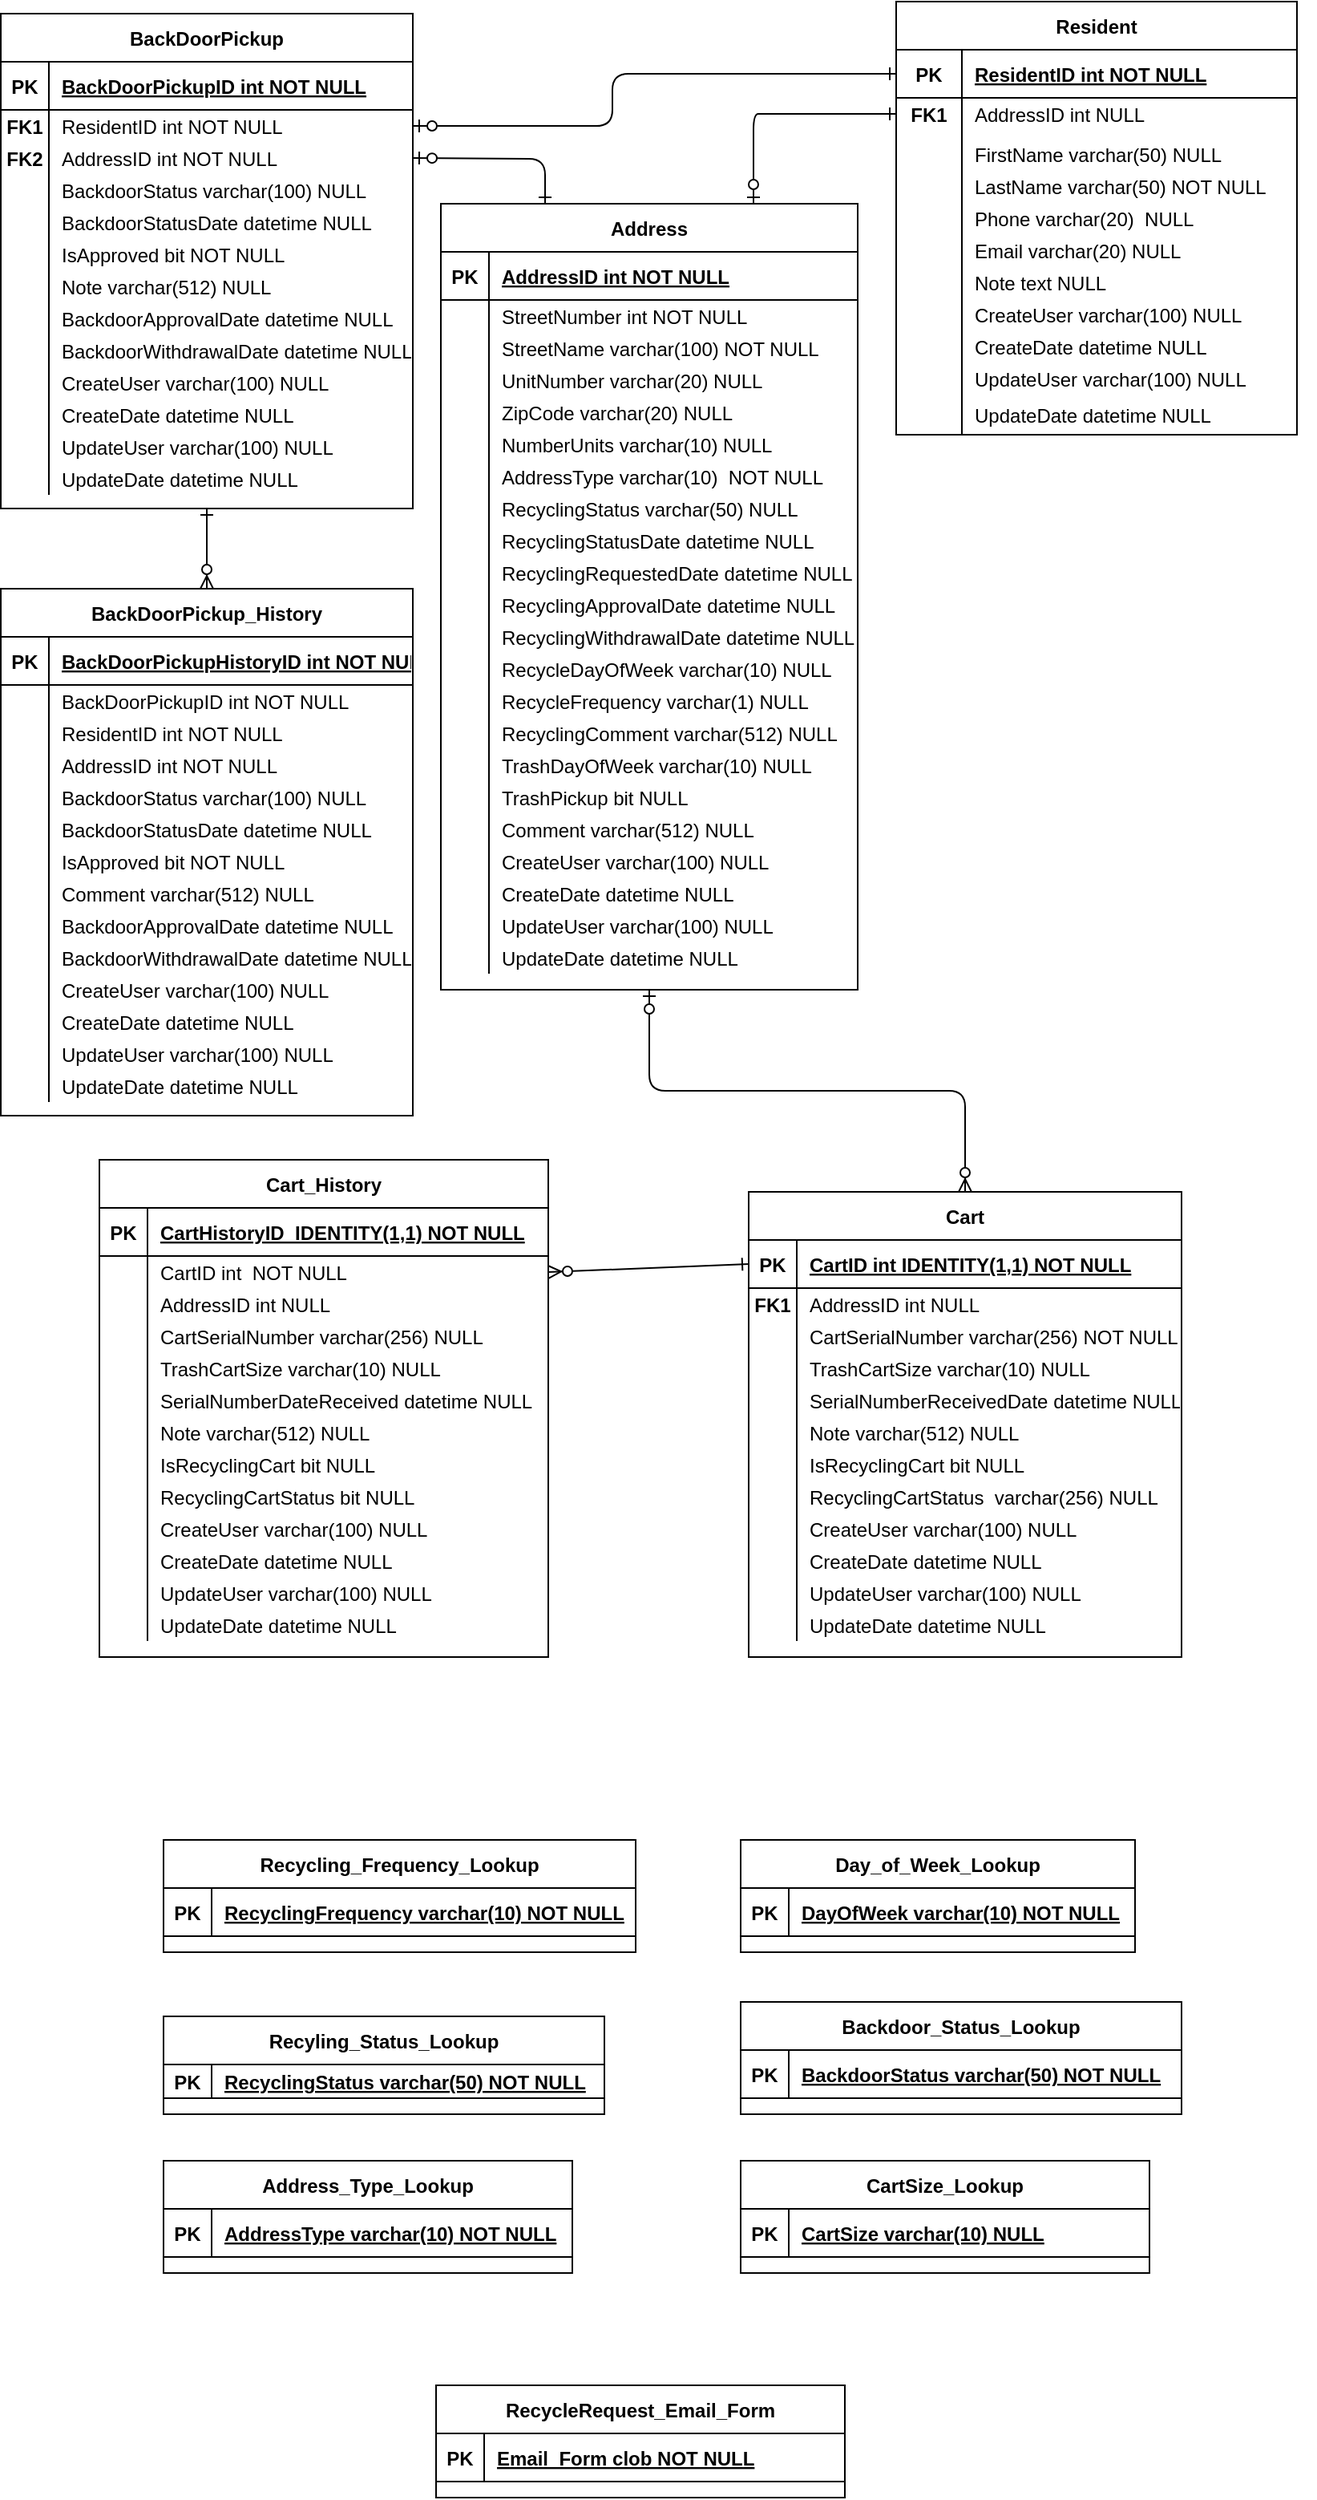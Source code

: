 <mxfile version="13.7.9" type="device"><diagram id="R2lEEEUBdFMjLlhIrx00" name="Page-1"><mxGraphModel dx="891" dy="535" grid="1" gridSize="10" guides="1" tooltips="1" connect="1" arrows="1" fold="1" page="1" pageScale="1" pageWidth="850" pageHeight="1100" math="0" shadow="0" extFonts="Permanent Marker^https://fonts.googleapis.com/css?family=Permanent+Marker"><root><mxCell id="0"/><mxCell id="1" parent="0"/><mxCell id="C-vyLk0tnHw3VtMMgP7b-12" value="" style="edgeStyle=orthogonalEdgeStyle;endArrow=ERone;startArrow=ERzeroToOne;endFill=0;startFill=1;entryX=0;entryY=0.5;entryDx=0;entryDy=0;exitX=1;exitY=0.5;exitDx=0;exitDy=0;" parent="1" target="C-vyLk0tnHw3VtMMgP7b-24" edge="1" source="Iardw6ApMbP9FJOXou4A-10"><mxGeometry width="100" height="100" relative="1" as="geometry"><mxPoint x="273" y="98" as="sourcePoint"/><mxPoint x="320" y="555" as="targetPoint"/><Array as="points"><mxPoint x="400" y="92"/><mxPoint x="400" y="59"/></Array></mxGeometry></mxCell><mxCell id="InYRUvCqcg6ydO3_jA5y-51" value="" style="endArrow=ERzeroToMany;html=1;rounded=0;exitX=0.5;exitY=1;exitDx=0;exitDy=0;startArrow=ERone;startFill=0;endFill=1;entryX=0.5;entryY=0;entryDx=0;entryDy=0;" parent="1" source="C-vyLk0tnHw3VtMMgP7b-13" target="Iardw6ApMbP9FJOXou4A-202" edge="1"><mxGeometry relative="1" as="geometry"><mxPoint x="340" y="420" as="sourcePoint"/><mxPoint x="150" y="520" as="targetPoint"/></mxGeometry></mxCell><mxCell id="InYRUvCqcg6ydO3_jA5y-66" value="" style="endArrow=ERzeroToOne;html=1;rounded=1;startArrow=ERzeroToMany;startFill=1;endFill=1;exitX=0.5;exitY=0;exitDx=0;exitDy=0;entryX=0.5;entryY=1;entryDx=0;entryDy=0;edgeStyle=orthogonalEdgeStyle;" parent="1" source="InYRUvCqcg6ydO3_jA5y-52" target="InYRUvCqcg6ydO3_jA5y-24" edge="1"><mxGeometry relative="1" as="geometry"><mxPoint x="800" y="814" as="sourcePoint"/><mxPoint x="360" y="700" as="targetPoint"/></mxGeometry></mxCell><mxCell id="InYRUvCqcg6ydO3_jA5y-88" value="" style="endArrow=ERzeroToMany;html=1;rounded=1;entryX=1;entryY=0.5;entryDx=0;entryDy=0;startArrow=ERone;startFill=0;endFill=1;exitX=0;exitY=0.5;exitDx=0;exitDy=0;" parent="1" source="InYRUvCqcg6ydO3_jA5y-84" target="InYRUvCqcg6ydO3_jA5y-75" edge="1"><mxGeometry relative="1" as="geometry"><mxPoint x="350" y="740" as="sourcePoint"/><mxPoint x="830" y="849" as="targetPoint"/></mxGeometry></mxCell><mxCell id="AdUy7Ra1p3_jU1M0rSRZ-109" value="" style="endArrow=ERzeroToOne;html=1;exitX=0.25;exitY=0;exitDx=0;exitDy=0;startArrow=ERone;startFill=0;endFill=1;entryX=1;entryY=0.5;entryDx=0;entryDy=0;" parent="1" source="InYRUvCqcg6ydO3_jA5y-24" target="AdUy7Ra1p3_jU1M0rSRZ-106" edge="1"><mxGeometry width="50" height="50" relative="1" as="geometry"><mxPoint x="580" y="440" as="sourcePoint"/><mxPoint x="330" y="138" as="targetPoint"/><Array as="points"><mxPoint x="358" y="112"/></Array></mxGeometry></mxCell><mxCell id="C-vyLk0tnHw3VtMMgP7b-23" value="Resident" style="shape=table;startSize=30;container=1;collapsible=1;childLayout=tableLayout;fixedRows=1;rowLines=0;fontStyle=1;align=center;resizeLast=1;" parent="1" vertex="1"><mxGeometry x="577" y="14" width="250" height="270" as="geometry"/></mxCell><mxCell id="C-vyLk0tnHw3VtMMgP7b-24" value="" style="shape=partialRectangle;collapsible=0;dropTarget=0;pointerEvents=0;fillColor=none;points=[[0,0.5],[1,0.5]];portConstraint=eastwest;top=0;left=0;right=0;bottom=1;" parent="C-vyLk0tnHw3VtMMgP7b-23" vertex="1"><mxGeometry y="30" width="250" height="30" as="geometry"/></mxCell><mxCell id="C-vyLk0tnHw3VtMMgP7b-25" value="PK" style="shape=partialRectangle;overflow=hidden;connectable=0;fillColor=none;top=0;left=0;bottom=0;right=0;fontStyle=1;" parent="C-vyLk0tnHw3VtMMgP7b-24" vertex="1"><mxGeometry width="41" height="30" as="geometry"/></mxCell><mxCell id="C-vyLk0tnHw3VtMMgP7b-26" value="ResidentID int NOT NULL " style="shape=partialRectangle;overflow=hidden;connectable=0;fillColor=none;top=0;left=0;bottom=0;right=0;align=left;spacingLeft=6;fontStyle=5;" parent="C-vyLk0tnHw3VtMMgP7b-24" vertex="1"><mxGeometry x="41" width="209" height="30" as="geometry"/></mxCell><mxCell id="AdUy7Ra1p3_jU1M0rSRZ-84" value="" style="shape=partialRectangle;collapsible=0;dropTarget=0;pointerEvents=0;fillColor=none;points=[[0,0.5],[1,0.5]];portConstraint=eastwest;top=0;left=0;right=0;bottom=0;" parent="C-vyLk0tnHw3VtMMgP7b-23" vertex="1"><mxGeometry y="60" width="250" height="20" as="geometry"/></mxCell><mxCell id="AdUy7Ra1p3_jU1M0rSRZ-85" value="FK1" style="shape=partialRectangle;overflow=hidden;connectable=0;fillColor=none;top=0;left=0;bottom=0;right=0;fontStyle=1" parent="AdUy7Ra1p3_jU1M0rSRZ-84" vertex="1"><mxGeometry width="41" height="20" as="geometry"/></mxCell><mxCell id="AdUy7Ra1p3_jU1M0rSRZ-86" value="AddressID int NULL" style="shape=partialRectangle;overflow=hidden;connectable=0;fillColor=none;top=0;left=0;bottom=0;right=0;align=left;spacingLeft=6;spacing=2;" parent="AdUy7Ra1p3_jU1M0rSRZ-84" vertex="1"><mxGeometry x="41" width="209" height="20" as="geometry"/></mxCell><mxCell id="C-vyLk0tnHw3VtMMgP7b-27" value="" style="shape=partialRectangle;collapsible=0;dropTarget=0;pointerEvents=0;fillColor=none;points=[[0,0.5],[1,0.5]];portConstraint=eastwest;top=0;left=0;right=0;bottom=0;" parent="C-vyLk0tnHw3VtMMgP7b-23" vertex="1"><mxGeometry y="80" width="250" height="25" as="geometry"/></mxCell><mxCell id="C-vyLk0tnHw3VtMMgP7b-28" value="" style="shape=partialRectangle;overflow=hidden;connectable=0;fillColor=none;top=0;left=0;bottom=0;right=0;" parent="C-vyLk0tnHw3VtMMgP7b-27" vertex="1"><mxGeometry width="41" height="25" as="geometry"/></mxCell><mxCell id="AdUy7Ra1p3_jU1M0rSRZ-87" value="" style="group" parent="C-vyLk0tnHw3VtMMgP7b-27" vertex="1" connectable="0"><mxGeometry x="41" width="209" height="25" as="geometry"/></mxCell><mxCell id="C-vyLk0tnHw3VtMMgP7b-29" value="FirstName varchar(50) NULL" style="shape=partialRectangle;overflow=hidden;connectable=0;fillColor=none;top=0;left=0;bottom=0;right=0;align=left;spacingLeft=6;spacing=2;" parent="AdUy7Ra1p3_jU1M0rSRZ-87" vertex="1"><mxGeometry width="220" height="30" as="geometry"/></mxCell><mxCell id="AdUy7Ra1p3_jU1M0rSRZ-1" value="" style="shape=partialRectangle;collapsible=0;dropTarget=0;pointerEvents=0;fillColor=none;points=[[0,0.5],[1,0.5]];portConstraint=eastwest;top=0;left=0;right=0;bottom=0;" parent="C-vyLk0tnHw3VtMMgP7b-23" vertex="1"><mxGeometry y="105" width="250" height="20" as="geometry"/></mxCell><mxCell id="AdUy7Ra1p3_jU1M0rSRZ-2" value="" style="shape=partialRectangle;overflow=hidden;connectable=0;fillColor=none;top=0;left=0;bottom=0;right=0;" parent="AdUy7Ra1p3_jU1M0rSRZ-1" vertex="1"><mxGeometry width="41" height="20" as="geometry"/></mxCell><mxCell id="AdUy7Ra1p3_jU1M0rSRZ-3" value="LastName varchar(50) NOT NULL" style="shape=partialRectangle;overflow=hidden;connectable=0;fillColor=none;top=0;left=0;bottom=0;right=0;align=left;spacingLeft=6;spacing=2;" parent="AdUy7Ra1p3_jU1M0rSRZ-1" vertex="1"><mxGeometry x="41" width="209" height="20" as="geometry"/></mxCell><mxCell id="AdUy7Ra1p3_jU1M0rSRZ-4" value="" style="shape=partialRectangle;collapsible=0;dropTarget=0;pointerEvents=0;fillColor=none;points=[[0,0.5],[1,0.5]];portConstraint=eastwest;top=0;left=0;right=0;bottom=0;" parent="C-vyLk0tnHw3VtMMgP7b-23" vertex="1"><mxGeometry y="125" width="250" height="20" as="geometry"/></mxCell><mxCell id="AdUy7Ra1p3_jU1M0rSRZ-5" value="" style="shape=partialRectangle;overflow=hidden;connectable=0;fillColor=none;top=0;left=0;bottom=0;right=0;" parent="AdUy7Ra1p3_jU1M0rSRZ-4" vertex="1"><mxGeometry width="41" height="20" as="geometry"/></mxCell><mxCell id="AdUy7Ra1p3_jU1M0rSRZ-6" value="Phone varchar(20)  NULL" style="shape=partialRectangle;overflow=hidden;connectable=0;fillColor=none;top=0;left=0;bottom=0;right=0;align=left;spacingLeft=6;spacing=2;" parent="AdUy7Ra1p3_jU1M0rSRZ-4" vertex="1"><mxGeometry x="41" width="209" height="20" as="geometry"/></mxCell><mxCell id="AdUy7Ra1p3_jU1M0rSRZ-7" value="" style="shape=partialRectangle;collapsible=0;dropTarget=0;pointerEvents=0;fillColor=none;points=[[0,0.5],[1,0.5]];portConstraint=eastwest;top=0;left=0;right=0;bottom=0;" parent="C-vyLk0tnHw3VtMMgP7b-23" vertex="1"><mxGeometry y="145" width="250" height="20" as="geometry"/></mxCell><mxCell id="AdUy7Ra1p3_jU1M0rSRZ-8" value="" style="shape=partialRectangle;overflow=hidden;connectable=0;fillColor=none;top=0;left=0;bottom=0;right=0;" parent="AdUy7Ra1p3_jU1M0rSRZ-7" vertex="1"><mxGeometry width="41" height="20" as="geometry"/></mxCell><mxCell id="AdUy7Ra1p3_jU1M0rSRZ-9" value="Email varchar(20) NULL" style="shape=partialRectangle;overflow=hidden;connectable=0;fillColor=none;top=0;left=0;bottom=0;right=0;align=left;spacingLeft=6;spacing=2;" parent="AdUy7Ra1p3_jU1M0rSRZ-7" vertex="1"><mxGeometry x="41" width="209" height="20" as="geometry"/></mxCell><mxCell id="AdUy7Ra1p3_jU1M0rSRZ-42" value="" style="shape=partialRectangle;collapsible=0;dropTarget=0;pointerEvents=0;fillColor=none;points=[[0,0.5],[1,0.5]];portConstraint=eastwest;top=0;left=0;right=0;bottom=0;" parent="C-vyLk0tnHw3VtMMgP7b-23" vertex="1"><mxGeometry y="165" width="250" height="20" as="geometry"/></mxCell><mxCell id="AdUy7Ra1p3_jU1M0rSRZ-43" value="" style="shape=partialRectangle;overflow=hidden;connectable=0;fillColor=none;top=0;left=0;bottom=0;right=0;" parent="AdUy7Ra1p3_jU1M0rSRZ-42" vertex="1"><mxGeometry width="41" height="20" as="geometry"/></mxCell><mxCell id="AdUy7Ra1p3_jU1M0rSRZ-44" value="Note text NULL" style="shape=partialRectangle;overflow=hidden;connectable=0;fillColor=none;top=0;left=0;bottom=0;right=0;align=left;spacingLeft=6;spacing=2;" parent="AdUy7Ra1p3_jU1M0rSRZ-42" vertex="1"><mxGeometry x="41" width="209" height="20" as="geometry"/></mxCell><mxCell id="Iardw6ApMbP9FJOXou4A-108" value="" style="shape=partialRectangle;collapsible=0;dropTarget=0;pointerEvents=0;fillColor=none;top=0;left=0;bottom=0;right=0;points=[[0,0.5],[1,0.5]];portConstraint=eastwest;" parent="C-vyLk0tnHw3VtMMgP7b-23" vertex="1"><mxGeometry y="185" width="250" height="20" as="geometry"/></mxCell><mxCell id="Iardw6ApMbP9FJOXou4A-109" value="" style="shape=partialRectangle;connectable=0;fillColor=none;top=0;left=0;bottom=0;right=0;editable=1;overflow=hidden;" parent="Iardw6ApMbP9FJOXou4A-108" vertex="1"><mxGeometry width="41" height="20" as="geometry"/></mxCell><mxCell id="Iardw6ApMbP9FJOXou4A-110" value="CreateUser varchar(100) NULL" style="shape=partialRectangle;connectable=0;fillColor=none;top=0;left=0;bottom=0;right=0;align=left;spacingLeft=6;overflow=hidden;fontStyle=0" parent="Iardw6ApMbP9FJOXou4A-108" vertex="1"><mxGeometry x="41" width="209" height="20" as="geometry"/></mxCell><mxCell id="Iardw6ApMbP9FJOXou4A-111" value="" style="shape=partialRectangle;collapsible=0;dropTarget=0;pointerEvents=0;fillColor=none;top=0;left=0;bottom=0;right=0;points=[[0,0.5],[1,0.5]];portConstraint=eastwest;" parent="C-vyLk0tnHw3VtMMgP7b-23" vertex="1"><mxGeometry y="205" width="250" height="20" as="geometry"/></mxCell><mxCell id="Iardw6ApMbP9FJOXou4A-112" value="" style="shape=partialRectangle;connectable=0;fillColor=none;top=0;left=0;bottom=0;right=0;editable=1;overflow=hidden;" parent="Iardw6ApMbP9FJOXou4A-111" vertex="1"><mxGeometry width="41" height="20" as="geometry"/></mxCell><mxCell id="Iardw6ApMbP9FJOXou4A-113" value="CreateDate datetime NULL" style="shape=partialRectangle;connectable=0;fillColor=none;top=0;left=0;bottom=0;right=0;align=left;spacingLeft=6;overflow=hidden;" parent="Iardw6ApMbP9FJOXou4A-111" vertex="1"><mxGeometry x="41" width="209" height="20" as="geometry"/></mxCell><mxCell id="Iardw6ApMbP9FJOXou4A-114" value="" style="shape=partialRectangle;collapsible=0;dropTarget=0;pointerEvents=0;fillColor=none;top=0;left=0;bottom=0;right=0;points=[[0,0.5],[1,0.5]];portConstraint=eastwest;" parent="C-vyLk0tnHw3VtMMgP7b-23" vertex="1"><mxGeometry y="225" width="250" height="20" as="geometry"/></mxCell><mxCell id="Iardw6ApMbP9FJOXou4A-115" value="" style="shape=partialRectangle;connectable=0;fillColor=none;top=0;left=0;bottom=0;right=0;editable=1;overflow=hidden;" parent="Iardw6ApMbP9FJOXou4A-114" vertex="1"><mxGeometry width="41" height="20" as="geometry"/></mxCell><mxCell id="Iardw6ApMbP9FJOXou4A-116" value="UpdateUser varchar(100) NULL" style="shape=partialRectangle;connectable=0;fillColor=none;top=0;left=0;bottom=0;right=0;align=left;spacingLeft=6;overflow=hidden;fontStyle=0" parent="Iardw6ApMbP9FJOXou4A-114" vertex="1"><mxGeometry x="41" width="209" height="20" as="geometry"/></mxCell><mxCell id="Iardw6ApMbP9FJOXou4A-117" value="" style="shape=partialRectangle;collapsible=0;dropTarget=0;pointerEvents=0;fillColor=none;top=0;left=0;bottom=0;right=0;points=[[0,0.5],[1,0.5]];portConstraint=eastwest;" parent="C-vyLk0tnHw3VtMMgP7b-23" vertex="1"><mxGeometry y="245" width="250" height="25" as="geometry"/></mxCell><mxCell id="Iardw6ApMbP9FJOXou4A-118" value="" style="shape=partialRectangle;connectable=0;fillColor=none;top=0;left=0;bottom=0;right=0;editable=1;overflow=hidden;" parent="Iardw6ApMbP9FJOXou4A-117" vertex="1"><mxGeometry width="41" height="25" as="geometry"/></mxCell><mxCell id="Iardw6ApMbP9FJOXou4A-119" value="UpdateDate datetime NULL" style="shape=partialRectangle;connectable=0;fillColor=none;top=0;left=0;bottom=0;right=0;align=left;spacingLeft=6;overflow=hidden;" parent="Iardw6ApMbP9FJOXou4A-117" vertex="1"><mxGeometry x="41" width="209" height="25" as="geometry"/></mxCell><mxCell id="Iardw6ApMbP9FJOXou4A-29" style="edgeStyle=none;rounded=1;orthogonalLoop=1;jettySize=auto;html=1;entryX=0.75;entryY=0;entryDx=0;entryDy=0;startArrow=ERone;startFill=0;endArrow=ERzeroToOne;endFill=1;exitX=0;exitY=0.5;exitDx=0;exitDy=0;" parent="1" source="AdUy7Ra1p3_jU1M0rSRZ-84" target="InYRUvCqcg6ydO3_jA5y-24" edge="1"><mxGeometry relative="1" as="geometry"><mxPoint x="500" y="130" as="sourcePoint"/><Array as="points"><mxPoint x="500" y="84"/><mxPoint x="488" y="84"/></Array></mxGeometry></mxCell><mxCell id="C-vyLk0tnHw3VtMMgP7b-13" value="BackDoorPickup" style="shape=table;startSize=30;container=1;collapsible=1;childLayout=tableLayout;fixedRows=1;rowLines=0;fontStyle=1;align=center;resizeLast=1;" parent="1" vertex="1"><mxGeometry x="18.5" y="21.5" width="257" height="308.5" as="geometry"/></mxCell><mxCell id="C-vyLk0tnHw3VtMMgP7b-14" value="" style="shape=partialRectangle;collapsible=0;dropTarget=0;pointerEvents=0;fillColor=none;points=[[0,0.5],[1,0.5]];portConstraint=eastwest;top=0;left=0;right=0;bottom=1;" parent="C-vyLk0tnHw3VtMMgP7b-13" vertex="1"><mxGeometry y="30" width="257" height="30" as="geometry"/></mxCell><mxCell id="C-vyLk0tnHw3VtMMgP7b-15" value="PK" style="shape=partialRectangle;overflow=hidden;connectable=0;fillColor=none;top=0;left=0;bottom=0;right=0;fontStyle=1;" parent="C-vyLk0tnHw3VtMMgP7b-14" vertex="1"><mxGeometry width="30" height="30" as="geometry"/></mxCell><mxCell id="C-vyLk0tnHw3VtMMgP7b-16" value="BackDoorPickupID int NOT NULL " style="shape=partialRectangle;overflow=hidden;connectable=0;fillColor=none;top=0;left=0;bottom=0;right=0;align=left;spacingLeft=6;fontStyle=5;" parent="C-vyLk0tnHw3VtMMgP7b-14" vertex="1"><mxGeometry x="30" width="227" height="30" as="geometry"/></mxCell><mxCell id="Iardw6ApMbP9FJOXou4A-10" value="" style="shape=partialRectangle;collapsible=0;dropTarget=0;pointerEvents=0;fillColor=none;points=[[0,0.5],[1,0.5]];portConstraint=eastwest;top=0;left=0;right=0;bottom=0;" parent="C-vyLk0tnHw3VtMMgP7b-13" vertex="1"><mxGeometry y="60" width="257" height="20" as="geometry"/></mxCell><mxCell id="Iardw6ApMbP9FJOXou4A-11" value="FK1" style="shape=partialRectangle;overflow=hidden;connectable=0;fillColor=none;top=0;left=0;bottom=0;right=0;fontStyle=1" parent="Iardw6ApMbP9FJOXou4A-10" vertex="1"><mxGeometry width="30" height="20" as="geometry"/></mxCell><mxCell id="Iardw6ApMbP9FJOXou4A-12" value="ResidentID int NOT NULL" style="shape=partialRectangle;overflow=hidden;connectable=0;fillColor=none;top=0;left=0;bottom=0;right=0;align=left;spacingLeft=6;" parent="Iardw6ApMbP9FJOXou4A-10" vertex="1"><mxGeometry x="30" width="227" height="20" as="geometry"/></mxCell><mxCell id="AdUy7Ra1p3_jU1M0rSRZ-106" value="" style="shape=partialRectangle;collapsible=0;dropTarget=0;pointerEvents=0;fillColor=none;points=[[0,0.5],[1,0.5]];portConstraint=eastwest;top=0;left=0;right=0;bottom=0;" parent="C-vyLk0tnHw3VtMMgP7b-13" vertex="1"><mxGeometry y="80" width="257" height="20" as="geometry"/></mxCell><mxCell id="AdUy7Ra1p3_jU1M0rSRZ-107" value="FK2" style="shape=partialRectangle;overflow=hidden;connectable=0;fillColor=none;top=0;left=0;bottom=0;right=0;fontStyle=1" parent="AdUy7Ra1p3_jU1M0rSRZ-106" vertex="1"><mxGeometry width="30" height="20" as="geometry"/></mxCell><mxCell id="AdUy7Ra1p3_jU1M0rSRZ-108" value="AddressID int NOT NULL" style="shape=partialRectangle;overflow=hidden;connectable=0;fillColor=none;top=0;left=0;bottom=0;right=0;align=left;spacingLeft=6;" parent="AdUy7Ra1p3_jU1M0rSRZ-106" vertex="1"><mxGeometry x="30" width="227" height="20" as="geometry"/></mxCell><mxCell id="C-vyLk0tnHw3VtMMgP7b-17" value="" style="shape=partialRectangle;collapsible=0;dropTarget=0;pointerEvents=0;fillColor=none;points=[[0,0.5],[1,0.5]];portConstraint=eastwest;top=0;left=0;right=0;bottom=0;" parent="C-vyLk0tnHw3VtMMgP7b-13" vertex="1"><mxGeometry y="100" width="257" height="20" as="geometry"/></mxCell><mxCell id="C-vyLk0tnHw3VtMMgP7b-18" value="" style="shape=partialRectangle;overflow=hidden;connectable=0;fillColor=none;top=0;left=0;bottom=0;right=0;fontStyle=0" parent="C-vyLk0tnHw3VtMMgP7b-17" vertex="1"><mxGeometry width="30" height="20" as="geometry"/></mxCell><mxCell id="C-vyLk0tnHw3VtMMgP7b-19" value="BackdoorStatus varchar(100) NULL" style="shape=partialRectangle;overflow=hidden;connectable=0;fillColor=none;top=0;left=0;bottom=0;right=0;align=left;spacingLeft=6;" parent="C-vyLk0tnHw3VtMMgP7b-17" vertex="1"><mxGeometry x="30" width="227" height="20" as="geometry"/></mxCell><mxCell id="C-vyLk0tnHw3VtMMgP7b-20" value="" style="shape=partialRectangle;collapsible=0;dropTarget=0;pointerEvents=0;fillColor=none;points=[[0,0.5],[1,0.5]];portConstraint=eastwest;top=0;left=0;right=0;bottom=0;" parent="C-vyLk0tnHw3VtMMgP7b-13" vertex="1"><mxGeometry y="120" width="257" height="20" as="geometry"/></mxCell><mxCell id="C-vyLk0tnHw3VtMMgP7b-21" value="" style="shape=partialRectangle;overflow=hidden;connectable=0;fillColor=none;top=0;left=0;bottom=0;right=0;" parent="C-vyLk0tnHw3VtMMgP7b-20" vertex="1"><mxGeometry width="30" height="20" as="geometry"/></mxCell><mxCell id="C-vyLk0tnHw3VtMMgP7b-22" value="BackdoorStatusDate datetime NULL" style="shape=partialRectangle;overflow=hidden;connectable=0;fillColor=none;top=0;left=0;bottom=0;right=0;align=left;spacingLeft=6;" parent="C-vyLk0tnHw3VtMMgP7b-20" vertex="1"><mxGeometry x="30" width="227" height="20" as="geometry"/></mxCell><mxCell id="AdUy7Ra1p3_jU1M0rSRZ-88" value="" style="shape=partialRectangle;collapsible=0;dropTarget=0;pointerEvents=0;fillColor=none;points=[[0,0.5],[1,0.5]];portConstraint=eastwest;top=0;left=0;right=0;bottom=0;" parent="C-vyLk0tnHw3VtMMgP7b-13" vertex="1"><mxGeometry y="140" width="257" height="20" as="geometry"/></mxCell><mxCell id="AdUy7Ra1p3_jU1M0rSRZ-89" value="" style="shape=partialRectangle;overflow=hidden;connectable=0;fillColor=none;top=0;left=0;bottom=0;right=0;" parent="AdUy7Ra1p3_jU1M0rSRZ-88" vertex="1"><mxGeometry width="30" height="20" as="geometry"/></mxCell><mxCell id="AdUy7Ra1p3_jU1M0rSRZ-90" value="IsApproved bit NOT NULL" style="shape=partialRectangle;overflow=hidden;connectable=0;fillColor=none;top=0;left=0;bottom=0;right=0;align=left;spacingLeft=6;" parent="AdUy7Ra1p3_jU1M0rSRZ-88" vertex="1"><mxGeometry x="30" width="227" height="20" as="geometry"/></mxCell><mxCell id="AdUy7Ra1p3_jU1M0rSRZ-91" value="" style="shape=partialRectangle;collapsible=0;dropTarget=0;pointerEvents=0;fillColor=none;points=[[0,0.5],[1,0.5]];portConstraint=eastwest;top=0;left=0;right=0;bottom=0;" parent="C-vyLk0tnHw3VtMMgP7b-13" vertex="1"><mxGeometry y="160" width="257" height="20" as="geometry"/></mxCell><mxCell id="AdUy7Ra1p3_jU1M0rSRZ-92" value="" style="shape=partialRectangle;overflow=hidden;connectable=0;fillColor=none;top=0;left=0;bottom=0;right=0;" parent="AdUy7Ra1p3_jU1M0rSRZ-91" vertex="1"><mxGeometry width="30" height="20" as="geometry"/></mxCell><mxCell id="AdUy7Ra1p3_jU1M0rSRZ-93" value="Note varchar(512) NULL" style="shape=partialRectangle;overflow=hidden;connectable=0;fillColor=none;top=0;left=0;bottom=0;right=0;align=left;spacingLeft=6;" parent="AdUy7Ra1p3_jU1M0rSRZ-91" vertex="1"><mxGeometry x="30" width="227" height="20" as="geometry"/></mxCell><mxCell id="Iardw6ApMbP9FJOXou4A-13" value="" style="shape=partialRectangle;collapsible=0;dropTarget=0;pointerEvents=0;fillColor=none;points=[[0,0.5],[1,0.5]];portConstraint=eastwest;top=0;left=0;right=0;bottom=0;" parent="C-vyLk0tnHw3VtMMgP7b-13" vertex="1"><mxGeometry y="180" width="257" height="20" as="geometry"/></mxCell><mxCell id="Iardw6ApMbP9FJOXou4A-14" value="" style="shape=partialRectangle;overflow=hidden;connectable=0;fillColor=none;top=0;left=0;bottom=0;right=0;" parent="Iardw6ApMbP9FJOXou4A-13" vertex="1"><mxGeometry width="30" height="20" as="geometry"/></mxCell><mxCell id="Iardw6ApMbP9FJOXou4A-15" value="BackdoorApprovalDate datetime NULL" style="shape=partialRectangle;overflow=hidden;connectable=0;fillColor=none;top=0;left=0;bottom=0;right=0;align=left;spacingLeft=6;" parent="Iardw6ApMbP9FJOXou4A-13" vertex="1"><mxGeometry x="30" width="227" height="20" as="geometry"/></mxCell><mxCell id="Iardw6ApMbP9FJOXou4A-16" value="" style="shape=partialRectangle;collapsible=0;dropTarget=0;pointerEvents=0;fillColor=none;points=[[0,0.5],[1,0.5]];portConstraint=eastwest;top=0;left=0;right=0;bottom=0;" parent="C-vyLk0tnHw3VtMMgP7b-13" vertex="1"><mxGeometry y="200" width="257" height="20" as="geometry"/></mxCell><mxCell id="Iardw6ApMbP9FJOXou4A-17" value="" style="shape=partialRectangle;overflow=hidden;connectable=0;fillColor=none;top=0;left=0;bottom=0;right=0;" parent="Iardw6ApMbP9FJOXou4A-16" vertex="1"><mxGeometry width="30" height="20" as="geometry"/></mxCell><mxCell id="Iardw6ApMbP9FJOXou4A-18" value="BackdoorWithdrawalDate datetime NULL" style="shape=partialRectangle;overflow=hidden;connectable=0;fillColor=none;top=0;left=0;bottom=0;right=0;align=left;spacingLeft=6;" parent="Iardw6ApMbP9FJOXou4A-16" vertex="1"><mxGeometry x="30" width="227" height="20" as="geometry"/></mxCell><mxCell id="Iardw6ApMbP9FJOXou4A-120" value="" style="shape=partialRectangle;collapsible=0;dropTarget=0;pointerEvents=0;fillColor=none;top=0;left=0;bottom=0;right=0;points=[[0,0.5],[1,0.5]];portConstraint=eastwest;" parent="C-vyLk0tnHw3VtMMgP7b-13" vertex="1"><mxGeometry y="220" width="257" height="20" as="geometry"/></mxCell><mxCell id="Iardw6ApMbP9FJOXou4A-121" value="" style="shape=partialRectangle;connectable=0;fillColor=none;top=0;left=0;bottom=0;right=0;editable=1;overflow=hidden;" parent="Iardw6ApMbP9FJOXou4A-120" vertex="1"><mxGeometry width="30" height="20" as="geometry"/></mxCell><mxCell id="Iardw6ApMbP9FJOXou4A-122" value="CreateUser varchar(100) NULL" style="shape=partialRectangle;connectable=0;fillColor=none;top=0;left=0;bottom=0;right=0;align=left;spacingLeft=6;overflow=hidden;fontStyle=0" parent="Iardw6ApMbP9FJOXou4A-120" vertex="1"><mxGeometry x="30" width="227" height="20" as="geometry"/></mxCell><mxCell id="Iardw6ApMbP9FJOXou4A-123" value="" style="shape=partialRectangle;collapsible=0;dropTarget=0;pointerEvents=0;fillColor=none;top=0;left=0;bottom=0;right=0;points=[[0,0.5],[1,0.5]];portConstraint=eastwest;" parent="C-vyLk0tnHw3VtMMgP7b-13" vertex="1"><mxGeometry y="240" width="257" height="20" as="geometry"/></mxCell><mxCell id="Iardw6ApMbP9FJOXou4A-124" value="" style="shape=partialRectangle;connectable=0;fillColor=none;top=0;left=0;bottom=0;right=0;editable=1;overflow=hidden;" parent="Iardw6ApMbP9FJOXou4A-123" vertex="1"><mxGeometry width="30" height="20" as="geometry"/></mxCell><mxCell id="Iardw6ApMbP9FJOXou4A-125" value="CreateDate datetime NULL" style="shape=partialRectangle;connectable=0;fillColor=none;top=0;left=0;bottom=0;right=0;align=left;spacingLeft=6;overflow=hidden;" parent="Iardw6ApMbP9FJOXou4A-123" vertex="1"><mxGeometry x="30" width="227" height="20" as="geometry"/></mxCell><mxCell id="Iardw6ApMbP9FJOXou4A-126" value="" style="shape=partialRectangle;collapsible=0;dropTarget=0;pointerEvents=0;fillColor=none;top=0;left=0;bottom=0;right=0;points=[[0,0.5],[1,0.5]];portConstraint=eastwest;" parent="C-vyLk0tnHw3VtMMgP7b-13" vertex="1"><mxGeometry y="260" width="257" height="20" as="geometry"/></mxCell><mxCell id="Iardw6ApMbP9FJOXou4A-127" value="" style="shape=partialRectangle;connectable=0;fillColor=none;top=0;left=0;bottom=0;right=0;editable=1;overflow=hidden;" parent="Iardw6ApMbP9FJOXou4A-126" vertex="1"><mxGeometry width="30" height="20" as="geometry"/></mxCell><mxCell id="Iardw6ApMbP9FJOXou4A-128" value="UpdateUser varchar(100) NULL" style="shape=partialRectangle;connectable=0;fillColor=none;top=0;left=0;bottom=0;right=0;align=left;spacingLeft=6;overflow=hidden;fontStyle=0" parent="Iardw6ApMbP9FJOXou4A-126" vertex="1"><mxGeometry x="30" width="227" height="20" as="geometry"/></mxCell><mxCell id="Iardw6ApMbP9FJOXou4A-199" value="" style="shape=partialRectangle;collapsible=0;dropTarget=0;pointerEvents=0;fillColor=none;top=0;left=0;bottom=0;right=0;points=[[0,0.5],[1,0.5]];portConstraint=eastwest;" parent="C-vyLk0tnHw3VtMMgP7b-13" vertex="1"><mxGeometry y="280" width="257" height="20" as="geometry"/></mxCell><mxCell id="Iardw6ApMbP9FJOXou4A-200" value="" style="shape=partialRectangle;connectable=0;fillColor=none;top=0;left=0;bottom=0;right=0;editable=1;overflow=hidden;" parent="Iardw6ApMbP9FJOXou4A-199" vertex="1"><mxGeometry width="30" height="20" as="geometry"/></mxCell><mxCell id="Iardw6ApMbP9FJOXou4A-201" value="UpdateDate datetime NULL" style="shape=partialRectangle;connectable=0;fillColor=none;top=0;left=0;bottom=0;right=0;align=left;spacingLeft=6;overflow=hidden;" parent="Iardw6ApMbP9FJOXou4A-199" vertex="1"><mxGeometry x="30" width="227" height="20" as="geometry"/></mxCell><mxCell id="InYRUvCqcg6ydO3_jA5y-24" value="Address" style="shape=table;startSize=30;container=1;collapsible=1;childLayout=tableLayout;fixedRows=1;rowLines=0;fontStyle=1;align=center;resizeLast=1;" parent="1" vertex="1"><mxGeometry x="293" y="140" width="260" height="490" as="geometry"/></mxCell><mxCell id="InYRUvCqcg6ydO3_jA5y-25" value="" style="shape=partialRectangle;collapsible=0;dropTarget=0;pointerEvents=0;fillColor=none;top=0;left=0;bottom=1;right=0;points=[[0,0.5],[1,0.5]];portConstraint=eastwest;" parent="InYRUvCqcg6ydO3_jA5y-24" vertex="1"><mxGeometry y="30" width="260" height="30" as="geometry"/></mxCell><mxCell id="InYRUvCqcg6ydO3_jA5y-26" value="PK" style="shape=partialRectangle;connectable=0;fillColor=none;top=0;left=0;bottom=0;right=0;fontStyle=1;overflow=hidden;" parent="InYRUvCqcg6ydO3_jA5y-25" vertex="1"><mxGeometry width="30" height="30" as="geometry"/></mxCell><mxCell id="InYRUvCqcg6ydO3_jA5y-27" value="AddressID int NOT NULL" style="shape=partialRectangle;connectable=0;fillColor=none;top=0;left=0;bottom=0;right=0;align=left;spacingLeft=6;fontStyle=5;overflow=hidden;" parent="InYRUvCqcg6ydO3_jA5y-25" vertex="1"><mxGeometry x="30" width="230" height="30" as="geometry"/></mxCell><mxCell id="InYRUvCqcg6ydO3_jA5y-28" value="" style="shape=partialRectangle;collapsible=0;dropTarget=0;pointerEvents=0;fillColor=none;top=0;left=0;bottom=0;right=0;points=[[0,0.5],[1,0.5]];portConstraint=eastwest;" parent="InYRUvCqcg6ydO3_jA5y-24" vertex="1"><mxGeometry y="60" width="260" height="20" as="geometry"/></mxCell><mxCell id="InYRUvCqcg6ydO3_jA5y-29" value="" style="shape=partialRectangle;connectable=0;fillColor=none;top=0;left=0;bottom=0;right=0;editable=1;overflow=hidden;" parent="InYRUvCqcg6ydO3_jA5y-28" vertex="1"><mxGeometry width="30" height="20" as="geometry"/></mxCell><mxCell id="InYRUvCqcg6ydO3_jA5y-30" value="StreetNumber int NOT NULL" style="shape=partialRectangle;connectable=0;fillColor=none;top=0;left=0;bottom=0;right=0;align=left;spacingLeft=6;overflow=hidden;" parent="InYRUvCqcg6ydO3_jA5y-28" vertex="1"><mxGeometry x="30" width="230" height="20" as="geometry"/></mxCell><mxCell id="AdUy7Ra1p3_jU1M0rSRZ-45" value="" style="shape=partialRectangle;collapsible=0;dropTarget=0;pointerEvents=0;fillColor=none;top=0;left=0;bottom=0;right=0;points=[[0,0.5],[1,0.5]];portConstraint=eastwest;" parent="InYRUvCqcg6ydO3_jA5y-24" vertex="1"><mxGeometry y="80" width="260" height="20" as="geometry"/></mxCell><mxCell id="AdUy7Ra1p3_jU1M0rSRZ-46" value="" style="shape=partialRectangle;connectable=0;fillColor=none;top=0;left=0;bottom=0;right=0;editable=1;overflow=hidden;" parent="AdUy7Ra1p3_jU1M0rSRZ-45" vertex="1"><mxGeometry width="30" height="20" as="geometry"/></mxCell><mxCell id="AdUy7Ra1p3_jU1M0rSRZ-47" value="StreetName varchar(100) NOT NULL" style="shape=partialRectangle;connectable=0;fillColor=none;top=0;left=0;bottom=0;right=0;align=left;spacingLeft=6;overflow=hidden;" parent="AdUy7Ra1p3_jU1M0rSRZ-45" vertex="1"><mxGeometry x="30" width="230" height="20" as="geometry"/></mxCell><mxCell id="AdUy7Ra1p3_jU1M0rSRZ-48" value="" style="shape=partialRectangle;collapsible=0;dropTarget=0;pointerEvents=0;fillColor=none;top=0;left=0;bottom=0;right=0;points=[[0,0.5],[1,0.5]];portConstraint=eastwest;" parent="InYRUvCqcg6ydO3_jA5y-24" vertex="1"><mxGeometry y="100" width="260" height="20" as="geometry"/></mxCell><mxCell id="AdUy7Ra1p3_jU1M0rSRZ-49" value="" style="shape=partialRectangle;connectable=0;fillColor=none;top=0;left=0;bottom=0;right=0;editable=1;overflow=hidden;" parent="AdUy7Ra1p3_jU1M0rSRZ-48" vertex="1"><mxGeometry width="30" height="20" as="geometry"/></mxCell><mxCell id="AdUy7Ra1p3_jU1M0rSRZ-50" value="UnitNumber varchar(20) NULL" style="shape=partialRectangle;connectable=0;fillColor=none;top=0;left=0;bottom=0;right=0;align=left;spacingLeft=6;overflow=hidden;" parent="AdUy7Ra1p3_jU1M0rSRZ-48" vertex="1"><mxGeometry x="30" width="230" height="20" as="geometry"/></mxCell><mxCell id="AdUy7Ra1p3_jU1M0rSRZ-54" value="" style="shape=partialRectangle;collapsible=0;dropTarget=0;pointerEvents=0;fillColor=none;top=0;left=0;bottom=0;right=0;points=[[0,0.5],[1,0.5]];portConstraint=eastwest;" parent="InYRUvCqcg6ydO3_jA5y-24" vertex="1"><mxGeometry y="120" width="260" height="20" as="geometry"/></mxCell><mxCell id="AdUy7Ra1p3_jU1M0rSRZ-55" value="" style="shape=partialRectangle;connectable=0;fillColor=none;top=0;left=0;bottom=0;right=0;editable=1;overflow=hidden;" parent="AdUy7Ra1p3_jU1M0rSRZ-54" vertex="1"><mxGeometry width="30" height="20" as="geometry"/></mxCell><mxCell id="AdUy7Ra1p3_jU1M0rSRZ-56" value="ZipCode varchar(20) NULL" style="shape=partialRectangle;connectable=0;fillColor=none;top=0;left=0;bottom=0;right=0;align=left;spacingLeft=6;overflow=hidden;" parent="AdUy7Ra1p3_jU1M0rSRZ-54" vertex="1"><mxGeometry x="30" width="230" height="20" as="geometry"/></mxCell><mxCell id="AdUy7Ra1p3_jU1M0rSRZ-57" value="" style="shape=partialRectangle;collapsible=0;dropTarget=0;pointerEvents=0;fillColor=none;top=0;left=0;bottom=0;right=0;points=[[0,0.5],[1,0.5]];portConstraint=eastwest;" parent="InYRUvCqcg6ydO3_jA5y-24" vertex="1"><mxGeometry y="140" width="260" height="20" as="geometry"/></mxCell><mxCell id="AdUy7Ra1p3_jU1M0rSRZ-58" value="" style="shape=partialRectangle;connectable=0;fillColor=none;top=0;left=0;bottom=0;right=0;editable=1;overflow=hidden;" parent="AdUy7Ra1p3_jU1M0rSRZ-57" vertex="1"><mxGeometry width="30" height="20" as="geometry"/></mxCell><mxCell id="AdUy7Ra1p3_jU1M0rSRZ-59" value="NumberUnits varchar(10) NULL" style="shape=partialRectangle;connectable=0;fillColor=none;top=0;left=0;bottom=0;right=0;align=left;spacingLeft=6;overflow=hidden;" parent="AdUy7Ra1p3_jU1M0rSRZ-57" vertex="1"><mxGeometry x="30" width="230" height="20" as="geometry"/></mxCell><mxCell id="AdUy7Ra1p3_jU1M0rSRZ-11" value="" style="shape=partialRectangle;collapsible=0;dropTarget=0;pointerEvents=0;fillColor=none;points=[[0,0.5],[1,0.5]];portConstraint=eastwest;top=0;left=0;right=0;bottom=0;" parent="InYRUvCqcg6ydO3_jA5y-24" vertex="1"><mxGeometry y="160" width="260" height="20" as="geometry"/></mxCell><mxCell id="AdUy7Ra1p3_jU1M0rSRZ-12" value="" style="shape=partialRectangle;overflow=hidden;connectable=0;fillColor=none;top=0;left=0;bottom=0;right=0;" parent="AdUy7Ra1p3_jU1M0rSRZ-11" vertex="1"><mxGeometry width="30" height="20" as="geometry"/></mxCell><mxCell id="AdUy7Ra1p3_jU1M0rSRZ-13" value="AddressType varchar(10)  NOT NULL" style="shape=partialRectangle;overflow=hidden;connectable=0;fillColor=none;top=0;left=0;bottom=0;right=0;align=left;spacingLeft=6;" parent="AdUy7Ra1p3_jU1M0rSRZ-11" vertex="1"><mxGeometry x="30" width="230" height="20" as="geometry"/></mxCell><mxCell id="AdUy7Ra1p3_jU1M0rSRZ-60" value="" style="shape=partialRectangle;collapsible=0;dropTarget=0;pointerEvents=0;fillColor=none;top=0;left=0;bottom=0;right=0;points=[[0,0.5],[1,0.5]];portConstraint=eastwest;" parent="InYRUvCqcg6ydO3_jA5y-24" vertex="1"><mxGeometry y="180" width="260" height="20" as="geometry"/></mxCell><mxCell id="AdUy7Ra1p3_jU1M0rSRZ-61" value="" style="shape=partialRectangle;connectable=0;fillColor=none;top=0;left=0;bottom=0;right=0;editable=1;overflow=hidden;" parent="AdUy7Ra1p3_jU1M0rSRZ-60" vertex="1"><mxGeometry width="30" height="20" as="geometry"/></mxCell><mxCell id="AdUy7Ra1p3_jU1M0rSRZ-62" value="RecyclingStatus varchar(50) NULL" style="shape=partialRectangle;connectable=0;fillColor=none;top=0;left=0;bottom=0;right=0;align=left;spacingLeft=6;overflow=hidden;" parent="AdUy7Ra1p3_jU1M0rSRZ-60" vertex="1"><mxGeometry x="30" width="230" height="20" as="geometry"/></mxCell><mxCell id="Iardw6ApMbP9FJOXou4A-33" value="" style="shape=partialRectangle;collapsible=0;dropTarget=0;pointerEvents=0;fillColor=none;top=0;left=0;bottom=0;right=0;points=[[0,0.5],[1,0.5]];portConstraint=eastwest;" parent="InYRUvCqcg6ydO3_jA5y-24" vertex="1"><mxGeometry y="200" width="260" height="20" as="geometry"/></mxCell><mxCell id="Iardw6ApMbP9FJOXou4A-34" value="" style="shape=partialRectangle;connectable=0;fillColor=none;top=0;left=0;bottom=0;right=0;editable=1;overflow=hidden;" parent="Iardw6ApMbP9FJOXou4A-33" vertex="1"><mxGeometry width="30" height="20" as="geometry"/></mxCell><mxCell id="Iardw6ApMbP9FJOXou4A-35" value="RecyclingStatusDate datetime NULL" style="shape=partialRectangle;connectable=0;fillColor=none;top=0;left=0;bottom=0;right=0;align=left;spacingLeft=6;overflow=hidden;" parent="Iardw6ApMbP9FJOXou4A-33" vertex="1"><mxGeometry x="30" width="230" height="20" as="geometry"/></mxCell><mxCell id="AdUy7Ra1p3_jU1M0rSRZ-63" value="" style="shape=partialRectangle;collapsible=0;dropTarget=0;pointerEvents=0;fillColor=none;top=0;left=0;bottom=0;right=0;points=[[0,0.5],[1,0.5]];portConstraint=eastwest;" parent="InYRUvCqcg6ydO3_jA5y-24" vertex="1"><mxGeometry y="220" width="260" height="20" as="geometry"/></mxCell><mxCell id="AdUy7Ra1p3_jU1M0rSRZ-64" value="" style="shape=partialRectangle;connectable=0;fillColor=none;top=0;left=0;bottom=0;right=0;editable=1;overflow=hidden;" parent="AdUy7Ra1p3_jU1M0rSRZ-63" vertex="1"><mxGeometry width="30" height="20" as="geometry"/></mxCell><mxCell id="AdUy7Ra1p3_jU1M0rSRZ-65" value="RecyclingRequestedDate datetime NULL" style="shape=partialRectangle;connectable=0;fillColor=none;top=0;left=0;bottom=0;right=0;align=left;spacingLeft=6;overflow=hidden;" parent="AdUy7Ra1p3_jU1M0rSRZ-63" vertex="1"><mxGeometry x="30" width="230" height="20" as="geometry"/></mxCell><mxCell id="Iardw6ApMbP9FJOXou4A-19" value="" style="shape=partialRectangle;collapsible=0;dropTarget=0;pointerEvents=0;fillColor=none;top=0;left=0;bottom=0;right=0;points=[[0,0.5],[1,0.5]];portConstraint=eastwest;" parent="InYRUvCqcg6ydO3_jA5y-24" vertex="1"><mxGeometry y="240" width="260" height="20" as="geometry"/></mxCell><mxCell id="Iardw6ApMbP9FJOXou4A-20" value="" style="shape=partialRectangle;connectable=0;fillColor=none;top=0;left=0;bottom=0;right=0;editable=1;overflow=hidden;" parent="Iardw6ApMbP9FJOXou4A-19" vertex="1"><mxGeometry width="30" height="20" as="geometry"/></mxCell><mxCell id="Iardw6ApMbP9FJOXou4A-21" value="RecyclingApprovalDate datetime NULL" style="shape=partialRectangle;connectable=0;fillColor=none;top=0;left=0;bottom=0;right=0;align=left;spacingLeft=6;overflow=hidden;" parent="Iardw6ApMbP9FJOXou4A-19" vertex="1"><mxGeometry x="30" width="230" height="20" as="geometry"/></mxCell><mxCell id="Iardw6ApMbP9FJOXou4A-22" value="" style="shape=partialRectangle;collapsible=0;dropTarget=0;pointerEvents=0;fillColor=none;top=0;left=0;bottom=0;right=0;points=[[0,0.5],[1,0.5]];portConstraint=eastwest;" parent="InYRUvCqcg6ydO3_jA5y-24" vertex="1"><mxGeometry y="260" width="260" height="20" as="geometry"/></mxCell><mxCell id="Iardw6ApMbP9FJOXou4A-23" value="" style="shape=partialRectangle;connectable=0;fillColor=none;top=0;left=0;bottom=0;right=0;editable=1;overflow=hidden;" parent="Iardw6ApMbP9FJOXou4A-22" vertex="1"><mxGeometry width="30" height="20" as="geometry"/></mxCell><mxCell id="Iardw6ApMbP9FJOXou4A-24" value="RecyclingWithdrawalDate datetime NULL" style="shape=partialRectangle;connectable=0;fillColor=none;top=0;left=0;bottom=0;right=0;align=left;spacingLeft=6;overflow=hidden;" parent="Iardw6ApMbP9FJOXou4A-22" vertex="1"><mxGeometry x="30" width="230" height="20" as="geometry"/></mxCell><mxCell id="AdUy7Ra1p3_jU1M0rSRZ-72" value="" style="shape=partialRectangle;collapsible=0;dropTarget=0;pointerEvents=0;fillColor=none;top=0;left=0;bottom=0;right=0;points=[[0,0.5],[1,0.5]];portConstraint=eastwest;" parent="InYRUvCqcg6ydO3_jA5y-24" vertex="1"><mxGeometry y="280" width="260" height="20" as="geometry"/></mxCell><mxCell id="AdUy7Ra1p3_jU1M0rSRZ-73" value="" style="shape=partialRectangle;connectable=0;fillColor=none;top=0;left=0;bottom=0;right=0;editable=1;overflow=hidden;" parent="AdUy7Ra1p3_jU1M0rSRZ-72" vertex="1"><mxGeometry width="30" height="20" as="geometry"/></mxCell><mxCell id="AdUy7Ra1p3_jU1M0rSRZ-74" value="RecycleDayOfWeek varchar(10) NULL" style="shape=partialRectangle;connectable=0;fillColor=none;top=0;left=0;bottom=0;right=0;align=left;spacingLeft=6;overflow=hidden;" parent="AdUy7Ra1p3_jU1M0rSRZ-72" vertex="1"><mxGeometry x="30" width="230" height="20" as="geometry"/></mxCell><mxCell id="AdUy7Ra1p3_jU1M0rSRZ-75" value="" style="shape=partialRectangle;collapsible=0;dropTarget=0;pointerEvents=0;fillColor=none;top=0;left=0;bottom=0;right=0;points=[[0,0.5],[1,0.5]];portConstraint=eastwest;" parent="InYRUvCqcg6ydO3_jA5y-24" vertex="1"><mxGeometry y="300" width="260" height="20" as="geometry"/></mxCell><mxCell id="AdUy7Ra1p3_jU1M0rSRZ-76" value="" style="shape=partialRectangle;connectable=0;fillColor=none;top=0;left=0;bottom=0;right=0;editable=1;overflow=hidden;" parent="AdUy7Ra1p3_jU1M0rSRZ-75" vertex="1"><mxGeometry width="30" height="20" as="geometry"/></mxCell><mxCell id="AdUy7Ra1p3_jU1M0rSRZ-77" value="RecycleFrequency varchar(1) NULL" style="shape=partialRectangle;connectable=0;fillColor=none;top=0;left=0;bottom=0;right=0;align=left;spacingLeft=6;overflow=hidden;" parent="AdUy7Ra1p3_jU1M0rSRZ-75" vertex="1"><mxGeometry x="30" width="230" height="20" as="geometry"/></mxCell><mxCell id="AdUy7Ra1p3_jU1M0rSRZ-66" value="" style="shape=partialRectangle;collapsible=0;dropTarget=0;pointerEvents=0;fillColor=none;top=0;left=0;bottom=0;right=0;points=[[0,0.5],[1,0.5]];portConstraint=eastwest;" parent="InYRUvCqcg6ydO3_jA5y-24" vertex="1"><mxGeometry y="320" width="260" height="20" as="geometry"/></mxCell><mxCell id="AdUy7Ra1p3_jU1M0rSRZ-67" value="" style="shape=partialRectangle;connectable=0;fillColor=none;top=0;left=0;bottom=0;right=0;editable=1;overflow=hidden;" parent="AdUy7Ra1p3_jU1M0rSRZ-66" vertex="1"><mxGeometry width="30" height="20" as="geometry"/></mxCell><mxCell id="AdUy7Ra1p3_jU1M0rSRZ-68" value="RecyclingComment varchar(512) NULL" style="shape=partialRectangle;connectable=0;fillColor=none;top=0;left=0;bottom=0;right=0;align=left;spacingLeft=6;overflow=hidden;" parent="AdUy7Ra1p3_jU1M0rSRZ-66" vertex="1"><mxGeometry x="30" width="230" height="20" as="geometry"/></mxCell><mxCell id="AdUy7Ra1p3_jU1M0rSRZ-78" value="" style="shape=partialRectangle;collapsible=0;dropTarget=0;pointerEvents=0;fillColor=none;top=0;left=0;bottom=0;right=0;points=[[0,0.5],[1,0.5]];portConstraint=eastwest;" parent="InYRUvCqcg6ydO3_jA5y-24" vertex="1"><mxGeometry y="340" width="260" height="20" as="geometry"/></mxCell><mxCell id="AdUy7Ra1p3_jU1M0rSRZ-79" value="" style="shape=partialRectangle;connectable=0;fillColor=none;top=0;left=0;bottom=0;right=0;editable=1;overflow=hidden;" parent="AdUy7Ra1p3_jU1M0rSRZ-78" vertex="1"><mxGeometry width="30" height="20" as="geometry"/></mxCell><mxCell id="AdUy7Ra1p3_jU1M0rSRZ-80" value="TrashDayOfWeek varchar(10) NULL" style="shape=partialRectangle;connectable=0;fillColor=none;top=0;left=0;bottom=0;right=0;align=left;spacingLeft=6;overflow=hidden;" parent="AdUy7Ra1p3_jU1M0rSRZ-78" vertex="1"><mxGeometry x="30" width="230" height="20" as="geometry"/></mxCell><mxCell id="AdUy7Ra1p3_jU1M0rSRZ-81" value="" style="shape=partialRectangle;collapsible=0;dropTarget=0;pointerEvents=0;fillColor=none;top=0;left=0;bottom=0;right=0;points=[[0,0.5],[1,0.5]];portConstraint=eastwest;" parent="InYRUvCqcg6ydO3_jA5y-24" vertex="1"><mxGeometry y="360" width="260" height="20" as="geometry"/></mxCell><mxCell id="AdUy7Ra1p3_jU1M0rSRZ-82" value="" style="shape=partialRectangle;connectable=0;fillColor=none;top=0;left=0;bottom=0;right=0;editable=1;overflow=hidden;" parent="AdUy7Ra1p3_jU1M0rSRZ-81" vertex="1"><mxGeometry width="30" height="20" as="geometry"/></mxCell><mxCell id="AdUy7Ra1p3_jU1M0rSRZ-83" value="TrashPickup bit NULL" style="shape=partialRectangle;connectable=0;fillColor=none;top=0;left=0;bottom=0;right=0;align=left;spacingLeft=6;overflow=hidden;" parent="AdUy7Ra1p3_jU1M0rSRZ-81" vertex="1"><mxGeometry x="30" width="230" height="20" as="geometry"/></mxCell><mxCell id="AdUy7Ra1p3_jU1M0rSRZ-69" value="" style="shape=partialRectangle;collapsible=0;dropTarget=0;pointerEvents=0;fillColor=none;top=0;left=0;bottom=0;right=0;points=[[0,0.5],[1,0.5]];portConstraint=eastwest;" parent="InYRUvCqcg6ydO3_jA5y-24" vertex="1"><mxGeometry y="380" width="260" height="20" as="geometry"/></mxCell><mxCell id="AdUy7Ra1p3_jU1M0rSRZ-70" value="" style="shape=partialRectangle;connectable=0;fillColor=none;top=0;left=0;bottom=0;right=0;editable=1;overflow=hidden;" parent="AdUy7Ra1p3_jU1M0rSRZ-69" vertex="1"><mxGeometry width="30" height="20" as="geometry"/></mxCell><mxCell id="AdUy7Ra1p3_jU1M0rSRZ-71" value="Comment varchar(512) NULL" style="shape=partialRectangle;connectable=0;fillColor=none;top=0;left=0;bottom=0;right=0;align=left;spacingLeft=6;overflow=hidden;fontStyle=0" parent="AdUy7Ra1p3_jU1M0rSRZ-69" vertex="1"><mxGeometry x="30" width="230" height="20" as="geometry"/></mxCell><mxCell id="Iardw6ApMbP9FJOXou4A-72" value="" style="shape=partialRectangle;collapsible=0;dropTarget=0;pointerEvents=0;fillColor=none;top=0;left=0;bottom=0;right=0;points=[[0,0.5],[1,0.5]];portConstraint=eastwest;" parent="InYRUvCqcg6ydO3_jA5y-24" vertex="1"><mxGeometry y="400" width="260" height="20" as="geometry"/></mxCell><mxCell id="Iardw6ApMbP9FJOXou4A-73" value="" style="shape=partialRectangle;connectable=0;fillColor=none;top=0;left=0;bottom=0;right=0;editable=1;overflow=hidden;" parent="Iardw6ApMbP9FJOXou4A-72" vertex="1"><mxGeometry width="30" height="20" as="geometry"/></mxCell><mxCell id="Iardw6ApMbP9FJOXou4A-74" value="CreateUser varchar(100) NULL" style="shape=partialRectangle;connectable=0;fillColor=none;top=0;left=0;bottom=0;right=0;align=left;spacingLeft=6;overflow=hidden;fontStyle=0" parent="Iardw6ApMbP9FJOXou4A-72" vertex="1"><mxGeometry x="30" width="230" height="20" as="geometry"/></mxCell><mxCell id="Iardw6ApMbP9FJOXou4A-75" value="" style="shape=partialRectangle;collapsible=0;dropTarget=0;pointerEvents=0;fillColor=none;top=0;left=0;bottom=0;right=0;points=[[0,0.5],[1,0.5]];portConstraint=eastwest;" parent="InYRUvCqcg6ydO3_jA5y-24" vertex="1"><mxGeometry y="420" width="260" height="20" as="geometry"/></mxCell><mxCell id="Iardw6ApMbP9FJOXou4A-76" value="" style="shape=partialRectangle;connectable=0;fillColor=none;top=0;left=0;bottom=0;right=0;editable=1;overflow=hidden;" parent="Iardw6ApMbP9FJOXou4A-75" vertex="1"><mxGeometry width="30" height="20" as="geometry"/></mxCell><mxCell id="Iardw6ApMbP9FJOXou4A-77" value="CreateDate datetime NULL" style="shape=partialRectangle;connectable=0;fillColor=none;top=0;left=0;bottom=0;right=0;align=left;spacingLeft=6;overflow=hidden;" parent="Iardw6ApMbP9FJOXou4A-75" vertex="1"><mxGeometry x="30" width="230" height="20" as="geometry"/></mxCell><mxCell id="Iardw6ApMbP9FJOXou4A-78" value="" style="shape=partialRectangle;collapsible=0;dropTarget=0;pointerEvents=0;fillColor=none;top=0;left=0;bottom=0;right=0;points=[[0,0.5],[1,0.5]];portConstraint=eastwest;" parent="InYRUvCqcg6ydO3_jA5y-24" vertex="1"><mxGeometry y="440" width="260" height="20" as="geometry"/></mxCell><mxCell id="Iardw6ApMbP9FJOXou4A-79" value="" style="shape=partialRectangle;connectable=0;fillColor=none;top=0;left=0;bottom=0;right=0;editable=1;overflow=hidden;" parent="Iardw6ApMbP9FJOXou4A-78" vertex="1"><mxGeometry width="30" height="20" as="geometry"/></mxCell><mxCell id="Iardw6ApMbP9FJOXou4A-80" value="UpdateUser varchar(100) NULL" style="shape=partialRectangle;connectable=0;fillColor=none;top=0;left=0;bottom=0;right=0;align=left;spacingLeft=6;overflow=hidden;fontStyle=0" parent="Iardw6ApMbP9FJOXou4A-78" vertex="1"><mxGeometry x="30" width="230" height="20" as="geometry"/></mxCell><mxCell id="Iardw6ApMbP9FJOXou4A-81" value="" style="shape=partialRectangle;collapsible=0;dropTarget=0;pointerEvents=0;fillColor=none;top=0;left=0;bottom=0;right=0;points=[[0,0.5],[1,0.5]];portConstraint=eastwest;" parent="InYRUvCqcg6ydO3_jA5y-24" vertex="1"><mxGeometry y="460" width="260" height="20" as="geometry"/></mxCell><mxCell id="Iardw6ApMbP9FJOXou4A-82" value="" style="shape=partialRectangle;connectable=0;fillColor=none;top=0;left=0;bottom=0;right=0;editable=1;overflow=hidden;" parent="Iardw6ApMbP9FJOXou4A-81" vertex="1"><mxGeometry width="30" height="20" as="geometry"/></mxCell><mxCell id="Iardw6ApMbP9FJOXou4A-83" value="UpdateDate datetime NULL" style="shape=partialRectangle;connectable=0;fillColor=none;top=0;left=0;bottom=0;right=0;align=left;spacingLeft=6;overflow=hidden;" parent="Iardw6ApMbP9FJOXou4A-81" vertex="1"><mxGeometry x="30" width="230" height="20" as="geometry"/></mxCell><mxCell id="Iardw6ApMbP9FJOXou4A-202" value="BackDoorPickup_History" style="shape=table;startSize=30;container=1;collapsible=1;childLayout=tableLayout;fixedRows=1;rowLines=0;fontStyle=1;align=center;resizeLast=1;" parent="1" vertex="1"><mxGeometry x="18.5" y="380" width="257" height="328.5" as="geometry"/></mxCell><mxCell id="Iardw6ApMbP9FJOXou4A-203" value="" style="shape=partialRectangle;collapsible=0;dropTarget=0;pointerEvents=0;fillColor=none;points=[[0,0.5],[1,0.5]];portConstraint=eastwest;top=0;left=0;right=0;bottom=1;" parent="Iardw6ApMbP9FJOXou4A-202" vertex="1"><mxGeometry y="30" width="257" height="30" as="geometry"/></mxCell><mxCell id="Iardw6ApMbP9FJOXou4A-204" value="PK" style="shape=partialRectangle;overflow=hidden;connectable=0;fillColor=none;top=0;left=0;bottom=0;right=0;fontStyle=1;" parent="Iardw6ApMbP9FJOXou4A-203" vertex="1"><mxGeometry width="30" height="30" as="geometry"/></mxCell><mxCell id="Iardw6ApMbP9FJOXou4A-205" value="BackDoorPickupHistoryID int NOT NULL " style="shape=partialRectangle;overflow=hidden;connectable=0;fillColor=none;top=0;left=0;bottom=0;right=0;align=left;spacingLeft=6;fontStyle=5;" parent="Iardw6ApMbP9FJOXou4A-203" vertex="1"><mxGeometry x="30" width="227" height="30" as="geometry"/></mxCell><mxCell id="InYRUvCqcg6ydO3_jA5y-42" value="" style="shape=partialRectangle;collapsible=0;dropTarget=0;pointerEvents=0;fillColor=none;top=0;left=0;bottom=0;right=0;points=[[0,0.5],[1,0.5]];portConstraint=eastwest;" parent="Iardw6ApMbP9FJOXou4A-202" vertex="1"><mxGeometry y="60" width="257" height="20" as="geometry"/></mxCell><mxCell id="InYRUvCqcg6ydO3_jA5y-43" value="" style="shape=partialRectangle;connectable=0;fillColor=none;top=0;left=0;bottom=0;right=0;editable=1;overflow=hidden;" parent="InYRUvCqcg6ydO3_jA5y-42" vertex="1"><mxGeometry width="30" height="20" as="geometry"/></mxCell><mxCell id="InYRUvCqcg6ydO3_jA5y-44" value="BackDoorPickupID int NOT NULL" style="shape=partialRectangle;connectable=0;fillColor=none;top=0;left=0;bottom=0;right=0;align=left;spacingLeft=6;overflow=hidden;" parent="InYRUvCqcg6ydO3_jA5y-42" vertex="1"><mxGeometry x="30" width="227" height="20" as="geometry"/></mxCell><mxCell id="Iardw6ApMbP9FJOXou4A-206" value="" style="shape=partialRectangle;collapsible=0;dropTarget=0;pointerEvents=0;fillColor=none;points=[[0,0.5],[1,0.5]];portConstraint=eastwest;top=0;left=0;right=0;bottom=0;" parent="Iardw6ApMbP9FJOXou4A-202" vertex="1"><mxGeometry y="80" width="257" height="20" as="geometry"/></mxCell><mxCell id="Iardw6ApMbP9FJOXou4A-207" value="" style="shape=partialRectangle;overflow=hidden;connectable=0;fillColor=none;top=0;left=0;bottom=0;right=0;fontStyle=1" parent="Iardw6ApMbP9FJOXou4A-206" vertex="1"><mxGeometry width="30" height="20" as="geometry"/></mxCell><mxCell id="Iardw6ApMbP9FJOXou4A-208" value="ResidentID int NOT NULL" style="shape=partialRectangle;overflow=hidden;connectable=0;fillColor=none;top=0;left=0;bottom=0;right=0;align=left;spacingLeft=6;" parent="Iardw6ApMbP9FJOXou4A-206" vertex="1"><mxGeometry x="30" width="227" height="20" as="geometry"/></mxCell><mxCell id="Iardw6ApMbP9FJOXou4A-209" value="" style="shape=partialRectangle;collapsible=0;dropTarget=0;pointerEvents=0;fillColor=none;points=[[0,0.5],[1,0.5]];portConstraint=eastwest;top=0;left=0;right=0;bottom=0;" parent="Iardw6ApMbP9FJOXou4A-202" vertex="1"><mxGeometry y="100" width="257" height="20" as="geometry"/></mxCell><mxCell id="Iardw6ApMbP9FJOXou4A-210" value="" style="shape=partialRectangle;overflow=hidden;connectable=0;fillColor=none;top=0;left=0;bottom=0;right=0;fontStyle=1" parent="Iardw6ApMbP9FJOXou4A-209" vertex="1"><mxGeometry width="30" height="20" as="geometry"/></mxCell><mxCell id="Iardw6ApMbP9FJOXou4A-211" value="AddressID int NOT NULL" style="shape=partialRectangle;overflow=hidden;connectable=0;fillColor=none;top=0;left=0;bottom=0;right=0;align=left;spacingLeft=6;" parent="Iardw6ApMbP9FJOXou4A-209" vertex="1"><mxGeometry x="30" width="227" height="20" as="geometry"/></mxCell><mxCell id="Iardw6ApMbP9FJOXou4A-212" value="" style="shape=partialRectangle;collapsible=0;dropTarget=0;pointerEvents=0;fillColor=none;points=[[0,0.5],[1,0.5]];portConstraint=eastwest;top=0;left=0;right=0;bottom=0;" parent="Iardw6ApMbP9FJOXou4A-202" vertex="1"><mxGeometry y="120" width="257" height="20" as="geometry"/></mxCell><mxCell id="Iardw6ApMbP9FJOXou4A-213" value="" style="shape=partialRectangle;overflow=hidden;connectable=0;fillColor=none;top=0;left=0;bottom=0;right=0;fontStyle=0" parent="Iardw6ApMbP9FJOXou4A-212" vertex="1"><mxGeometry width="30" height="20" as="geometry"/></mxCell><mxCell id="Iardw6ApMbP9FJOXou4A-214" value="BackdoorStatus varchar(100) NULL" style="shape=partialRectangle;overflow=hidden;connectable=0;fillColor=none;top=0;left=0;bottom=0;right=0;align=left;spacingLeft=6;" parent="Iardw6ApMbP9FJOXou4A-212" vertex="1"><mxGeometry x="30" width="227" height="20" as="geometry"/></mxCell><mxCell id="Iardw6ApMbP9FJOXou4A-215" value="" style="shape=partialRectangle;collapsible=0;dropTarget=0;pointerEvents=0;fillColor=none;points=[[0,0.5],[1,0.5]];portConstraint=eastwest;top=0;left=0;right=0;bottom=0;" parent="Iardw6ApMbP9FJOXou4A-202" vertex="1"><mxGeometry y="140" width="257" height="20" as="geometry"/></mxCell><mxCell id="Iardw6ApMbP9FJOXou4A-216" value="" style="shape=partialRectangle;overflow=hidden;connectable=0;fillColor=none;top=0;left=0;bottom=0;right=0;" parent="Iardw6ApMbP9FJOXou4A-215" vertex="1"><mxGeometry width="30" height="20" as="geometry"/></mxCell><mxCell id="Iardw6ApMbP9FJOXou4A-217" value="BackdoorStatusDate datetime NULL" style="shape=partialRectangle;overflow=hidden;connectable=0;fillColor=none;top=0;left=0;bottom=0;right=0;align=left;spacingLeft=6;" parent="Iardw6ApMbP9FJOXou4A-215" vertex="1"><mxGeometry x="30" width="227" height="20" as="geometry"/></mxCell><mxCell id="Iardw6ApMbP9FJOXou4A-218" value="" style="shape=partialRectangle;collapsible=0;dropTarget=0;pointerEvents=0;fillColor=none;points=[[0,0.5],[1,0.5]];portConstraint=eastwest;top=0;left=0;right=0;bottom=0;" parent="Iardw6ApMbP9FJOXou4A-202" vertex="1"><mxGeometry y="160" width="257" height="20" as="geometry"/></mxCell><mxCell id="Iardw6ApMbP9FJOXou4A-219" value="" style="shape=partialRectangle;overflow=hidden;connectable=0;fillColor=none;top=0;left=0;bottom=0;right=0;" parent="Iardw6ApMbP9FJOXou4A-218" vertex="1"><mxGeometry width="30" height="20" as="geometry"/></mxCell><mxCell id="Iardw6ApMbP9FJOXou4A-220" value="IsApproved bit NOT NULL" style="shape=partialRectangle;overflow=hidden;connectable=0;fillColor=none;top=0;left=0;bottom=0;right=0;align=left;spacingLeft=6;" parent="Iardw6ApMbP9FJOXou4A-218" vertex="1"><mxGeometry x="30" width="227" height="20" as="geometry"/></mxCell><mxCell id="Iardw6ApMbP9FJOXou4A-221" value="" style="shape=partialRectangle;collapsible=0;dropTarget=0;pointerEvents=0;fillColor=none;points=[[0,0.5],[1,0.5]];portConstraint=eastwest;top=0;left=0;right=0;bottom=0;" parent="Iardw6ApMbP9FJOXou4A-202" vertex="1"><mxGeometry y="180" width="257" height="20" as="geometry"/></mxCell><mxCell id="Iardw6ApMbP9FJOXou4A-222" value="" style="shape=partialRectangle;overflow=hidden;connectable=0;fillColor=none;top=0;left=0;bottom=0;right=0;" parent="Iardw6ApMbP9FJOXou4A-221" vertex="1"><mxGeometry width="30" height="20" as="geometry"/></mxCell><mxCell id="Iardw6ApMbP9FJOXou4A-223" value="Comment varchar(512) NULL" style="shape=partialRectangle;overflow=hidden;connectable=0;fillColor=none;top=0;left=0;bottom=0;right=0;align=left;spacingLeft=6;" parent="Iardw6ApMbP9FJOXou4A-221" vertex="1"><mxGeometry x="30" width="227" height="20" as="geometry"/></mxCell><mxCell id="Iardw6ApMbP9FJOXou4A-224" value="" style="shape=partialRectangle;collapsible=0;dropTarget=0;pointerEvents=0;fillColor=none;points=[[0,0.5],[1,0.5]];portConstraint=eastwest;top=0;left=0;right=0;bottom=0;" parent="Iardw6ApMbP9FJOXou4A-202" vertex="1"><mxGeometry y="200" width="257" height="20" as="geometry"/></mxCell><mxCell id="Iardw6ApMbP9FJOXou4A-225" value="" style="shape=partialRectangle;overflow=hidden;connectable=0;fillColor=none;top=0;left=0;bottom=0;right=0;" parent="Iardw6ApMbP9FJOXou4A-224" vertex="1"><mxGeometry width="30" height="20" as="geometry"/></mxCell><mxCell id="Iardw6ApMbP9FJOXou4A-226" value="BackdoorApprovalDate datetime NULL" style="shape=partialRectangle;overflow=hidden;connectable=0;fillColor=none;top=0;left=0;bottom=0;right=0;align=left;spacingLeft=6;" parent="Iardw6ApMbP9FJOXou4A-224" vertex="1"><mxGeometry x="30" width="227" height="20" as="geometry"/></mxCell><mxCell id="Iardw6ApMbP9FJOXou4A-227" value="" style="shape=partialRectangle;collapsible=0;dropTarget=0;pointerEvents=0;fillColor=none;points=[[0,0.5],[1,0.5]];portConstraint=eastwest;top=0;left=0;right=0;bottom=0;" parent="Iardw6ApMbP9FJOXou4A-202" vertex="1"><mxGeometry y="220" width="257" height="20" as="geometry"/></mxCell><mxCell id="Iardw6ApMbP9FJOXou4A-228" value="" style="shape=partialRectangle;overflow=hidden;connectable=0;fillColor=none;top=0;left=0;bottom=0;right=0;" parent="Iardw6ApMbP9FJOXou4A-227" vertex="1"><mxGeometry width="30" height="20" as="geometry"/></mxCell><mxCell id="Iardw6ApMbP9FJOXou4A-229" value="BackdoorWithdrawalDate datetime NULL" style="shape=partialRectangle;overflow=hidden;connectable=0;fillColor=none;top=0;left=0;bottom=0;right=0;align=left;spacingLeft=6;" parent="Iardw6ApMbP9FJOXou4A-227" vertex="1"><mxGeometry x="30" width="227" height="20" as="geometry"/></mxCell><mxCell id="Iardw6ApMbP9FJOXou4A-230" value="" style="shape=partialRectangle;collapsible=0;dropTarget=0;pointerEvents=0;fillColor=none;top=0;left=0;bottom=0;right=0;points=[[0,0.5],[1,0.5]];portConstraint=eastwest;" parent="Iardw6ApMbP9FJOXou4A-202" vertex="1"><mxGeometry y="240" width="257" height="20" as="geometry"/></mxCell><mxCell id="Iardw6ApMbP9FJOXou4A-231" value="" style="shape=partialRectangle;connectable=0;fillColor=none;top=0;left=0;bottom=0;right=0;editable=1;overflow=hidden;" parent="Iardw6ApMbP9FJOXou4A-230" vertex="1"><mxGeometry width="30" height="20" as="geometry"/></mxCell><mxCell id="Iardw6ApMbP9FJOXou4A-232" value="CreateUser varchar(100) NULL" style="shape=partialRectangle;connectable=0;fillColor=none;top=0;left=0;bottom=0;right=0;align=left;spacingLeft=6;overflow=hidden;fontStyle=0" parent="Iardw6ApMbP9FJOXou4A-230" vertex="1"><mxGeometry x="30" width="227" height="20" as="geometry"/></mxCell><mxCell id="Iardw6ApMbP9FJOXou4A-233" value="" style="shape=partialRectangle;collapsible=0;dropTarget=0;pointerEvents=0;fillColor=none;top=0;left=0;bottom=0;right=0;points=[[0,0.5],[1,0.5]];portConstraint=eastwest;" parent="Iardw6ApMbP9FJOXou4A-202" vertex="1"><mxGeometry y="260" width="257" height="20" as="geometry"/></mxCell><mxCell id="Iardw6ApMbP9FJOXou4A-234" value="" style="shape=partialRectangle;connectable=0;fillColor=none;top=0;left=0;bottom=0;right=0;editable=1;overflow=hidden;" parent="Iardw6ApMbP9FJOXou4A-233" vertex="1"><mxGeometry width="30" height="20" as="geometry"/></mxCell><mxCell id="Iardw6ApMbP9FJOXou4A-235" value="CreateDate datetime NULL" style="shape=partialRectangle;connectable=0;fillColor=none;top=0;left=0;bottom=0;right=0;align=left;spacingLeft=6;overflow=hidden;" parent="Iardw6ApMbP9FJOXou4A-233" vertex="1"><mxGeometry x="30" width="227" height="20" as="geometry"/></mxCell><mxCell id="Iardw6ApMbP9FJOXou4A-236" value="" style="shape=partialRectangle;collapsible=0;dropTarget=0;pointerEvents=0;fillColor=none;top=0;left=0;bottom=0;right=0;points=[[0,0.5],[1,0.5]];portConstraint=eastwest;" parent="Iardw6ApMbP9FJOXou4A-202" vertex="1"><mxGeometry y="280" width="257" height="20" as="geometry"/></mxCell><mxCell id="Iardw6ApMbP9FJOXou4A-237" value="" style="shape=partialRectangle;connectable=0;fillColor=none;top=0;left=0;bottom=0;right=0;editable=1;overflow=hidden;" parent="Iardw6ApMbP9FJOXou4A-236" vertex="1"><mxGeometry width="30" height="20" as="geometry"/></mxCell><mxCell id="Iardw6ApMbP9FJOXou4A-238" value="UpdateUser varchar(100) NULL" style="shape=partialRectangle;connectable=0;fillColor=none;top=0;left=0;bottom=0;right=0;align=left;spacingLeft=6;overflow=hidden;fontStyle=0" parent="Iardw6ApMbP9FJOXou4A-236" vertex="1"><mxGeometry x="30" width="227" height="20" as="geometry"/></mxCell><mxCell id="Iardw6ApMbP9FJOXou4A-239" value="" style="shape=partialRectangle;collapsible=0;dropTarget=0;pointerEvents=0;fillColor=none;top=0;left=0;bottom=0;right=0;points=[[0,0.5],[1,0.5]];portConstraint=eastwest;" parent="Iardw6ApMbP9FJOXou4A-202" vertex="1"><mxGeometry y="300" width="257" height="20" as="geometry"/></mxCell><mxCell id="Iardw6ApMbP9FJOXou4A-240" value="" style="shape=partialRectangle;connectable=0;fillColor=none;top=0;left=0;bottom=0;right=0;editable=1;overflow=hidden;" parent="Iardw6ApMbP9FJOXou4A-239" vertex="1"><mxGeometry width="30" height="20" as="geometry"/></mxCell><mxCell id="Iardw6ApMbP9FJOXou4A-241" value="UpdateDate datetime NULL" style="shape=partialRectangle;connectable=0;fillColor=none;top=0;left=0;bottom=0;right=0;align=left;spacingLeft=6;overflow=hidden;" parent="Iardw6ApMbP9FJOXou4A-239" vertex="1"><mxGeometry x="30" width="227" height="20" as="geometry"/></mxCell><mxCell id="InYRUvCqcg6ydO3_jA5y-71" value="Cart_History" style="shape=table;startSize=30;container=1;collapsible=1;childLayout=tableLayout;fixedRows=1;rowLines=0;fontStyle=1;align=center;resizeLast=1;" parent="1" vertex="1"><mxGeometry x="80" y="736" width="280" height="310" as="geometry"/></mxCell><mxCell id="InYRUvCqcg6ydO3_jA5y-72" value="" style="shape=partialRectangle;collapsible=0;dropTarget=0;pointerEvents=0;fillColor=none;top=0;left=0;bottom=1;right=0;points=[[0,0.5],[1,0.5]];portConstraint=eastwest;" parent="InYRUvCqcg6ydO3_jA5y-71" vertex="1"><mxGeometry y="30" width="280" height="30" as="geometry"/></mxCell><mxCell id="InYRUvCqcg6ydO3_jA5y-73" value="PK" style="shape=partialRectangle;connectable=0;fillColor=none;top=0;left=0;bottom=0;right=0;fontStyle=1;overflow=hidden;" parent="InYRUvCqcg6ydO3_jA5y-72" vertex="1"><mxGeometry width="30" height="30" as="geometry"/></mxCell><mxCell id="InYRUvCqcg6ydO3_jA5y-74" value="CartHistoryID  IDENTITY(1,1) NOT NULL" style="shape=partialRectangle;connectable=0;fillColor=none;top=0;left=0;bottom=0;right=0;align=left;spacingLeft=6;fontStyle=5;overflow=hidden;" parent="InYRUvCqcg6ydO3_jA5y-72" vertex="1"><mxGeometry x="30" width="250" height="30" as="geometry"/></mxCell><mxCell id="InYRUvCqcg6ydO3_jA5y-75" value="" style="shape=partialRectangle;collapsible=0;dropTarget=0;pointerEvents=0;fillColor=none;top=0;left=0;bottom=0;right=0;points=[[0,0.5],[1,0.5]];portConstraint=eastwest;" parent="InYRUvCqcg6ydO3_jA5y-71" vertex="1"><mxGeometry y="60" width="280" height="20" as="geometry"/></mxCell><mxCell id="InYRUvCqcg6ydO3_jA5y-76" value="" style="shape=partialRectangle;connectable=0;fillColor=none;top=0;left=0;bottom=0;right=0;editable=1;overflow=hidden;" parent="InYRUvCqcg6ydO3_jA5y-75" vertex="1"><mxGeometry width="30" height="20" as="geometry"/></mxCell><mxCell id="InYRUvCqcg6ydO3_jA5y-77" value="CartID int  NOT NULL" style="shape=partialRectangle;connectable=0;fillColor=none;top=0;left=0;bottom=0;right=0;align=left;spacingLeft=6;overflow=hidden;" parent="InYRUvCqcg6ydO3_jA5y-75" vertex="1"><mxGeometry x="30" width="250" height="20" as="geometry"/></mxCell><mxCell id="Iardw6ApMbP9FJOXou4A-7" value="" style="shape=partialRectangle;collapsible=0;dropTarget=0;pointerEvents=0;fillColor=none;top=0;left=0;bottom=0;right=0;points=[[0,0.5],[1,0.5]];portConstraint=eastwest;" parent="InYRUvCqcg6ydO3_jA5y-71" vertex="1"><mxGeometry y="80" width="280" height="20" as="geometry"/></mxCell><mxCell id="Iardw6ApMbP9FJOXou4A-8" value="" style="shape=partialRectangle;connectable=0;fillColor=none;top=0;left=0;bottom=0;right=0;editable=1;overflow=hidden;" parent="Iardw6ApMbP9FJOXou4A-7" vertex="1"><mxGeometry width="30" height="20" as="geometry"/></mxCell><mxCell id="Iardw6ApMbP9FJOXou4A-9" value="AddressID int NULL" style="shape=partialRectangle;connectable=0;fillColor=none;top=0;left=0;bottom=0;right=0;align=left;spacingLeft=6;overflow=hidden;" parent="Iardw6ApMbP9FJOXou4A-7" vertex="1"><mxGeometry x="30" width="250" height="20" as="geometry"/></mxCell><mxCell id="Iardw6ApMbP9FJOXou4A-1" value="" style="shape=partialRectangle;collapsible=0;dropTarget=0;pointerEvents=0;fillColor=none;top=0;left=0;bottom=0;right=0;points=[[0,0.5],[1,0.5]];portConstraint=eastwest;" parent="InYRUvCqcg6ydO3_jA5y-71" vertex="1"><mxGeometry y="100" width="280" height="20" as="geometry"/></mxCell><mxCell id="Iardw6ApMbP9FJOXou4A-2" value="" style="shape=partialRectangle;connectable=0;fillColor=none;top=0;left=0;bottom=0;right=0;editable=1;overflow=hidden;" parent="Iardw6ApMbP9FJOXou4A-1" vertex="1"><mxGeometry width="30" height="20" as="geometry"/></mxCell><mxCell id="Iardw6ApMbP9FJOXou4A-3" value="CartSerialNumber varchar(256) NULL" style="shape=partialRectangle;connectable=0;fillColor=none;top=0;left=0;bottom=0;right=0;align=left;spacingLeft=6;overflow=hidden;" parent="Iardw6ApMbP9FJOXou4A-1" vertex="1"><mxGeometry x="30" width="250" height="20" as="geometry"/></mxCell><mxCell id="InYRUvCqcg6ydO3_jA5y-78" value="" style="shape=partialRectangle;collapsible=0;dropTarget=0;pointerEvents=0;fillColor=none;top=0;left=0;bottom=0;right=0;points=[[0,0.5],[1,0.5]];portConstraint=eastwest;" parent="InYRUvCqcg6ydO3_jA5y-71" vertex="1"><mxGeometry y="120" width="280" height="20" as="geometry"/></mxCell><mxCell id="InYRUvCqcg6ydO3_jA5y-79" value="" style="shape=partialRectangle;connectable=0;fillColor=none;top=0;left=0;bottom=0;right=0;editable=1;overflow=hidden;" parent="InYRUvCqcg6ydO3_jA5y-78" vertex="1"><mxGeometry width="30" height="20" as="geometry"/></mxCell><mxCell id="InYRUvCqcg6ydO3_jA5y-80" value="TrashCartSize varchar(10) NULL" style="shape=partialRectangle;connectable=0;fillColor=none;top=0;left=0;bottom=0;right=0;align=left;spacingLeft=6;overflow=hidden;" parent="InYRUvCqcg6ydO3_jA5y-78" vertex="1"><mxGeometry x="30" width="250" height="20" as="geometry"/></mxCell><mxCell id="InYRUvCqcg6ydO3_jA5y-81" value="" style="shape=partialRectangle;collapsible=0;dropTarget=0;pointerEvents=0;fillColor=none;top=0;left=0;bottom=0;right=0;points=[[0,0.5],[1,0.5]];portConstraint=eastwest;" parent="InYRUvCqcg6ydO3_jA5y-71" vertex="1"><mxGeometry y="140" width="280" height="20" as="geometry"/></mxCell><mxCell id="InYRUvCqcg6ydO3_jA5y-82" value="" style="shape=partialRectangle;connectable=0;fillColor=none;top=0;left=0;bottom=0;right=0;editable=1;overflow=hidden;" parent="InYRUvCqcg6ydO3_jA5y-81" vertex="1"><mxGeometry width="30" height="20" as="geometry"/></mxCell><mxCell id="InYRUvCqcg6ydO3_jA5y-83" value="SerialNumberDateReceived datetime NULL" style="shape=partialRectangle;connectable=0;fillColor=none;top=0;left=0;bottom=0;right=0;align=left;spacingLeft=6;overflow=hidden;" parent="InYRUvCqcg6ydO3_jA5y-81" vertex="1"><mxGeometry x="30" width="250" height="20" as="geometry"/></mxCell><mxCell id="3oMM8G8HlBrOFK__dVT6-15" value="" style="shape=partialRectangle;collapsible=0;dropTarget=0;pointerEvents=0;fillColor=none;top=0;left=0;bottom=0;right=0;points=[[0,0.5],[1,0.5]];portConstraint=eastwest;" parent="InYRUvCqcg6ydO3_jA5y-71" vertex="1"><mxGeometry y="160" width="280" height="20" as="geometry"/></mxCell><mxCell id="3oMM8G8HlBrOFK__dVT6-16" value="" style="shape=partialRectangle;connectable=0;fillColor=none;top=0;left=0;bottom=0;right=0;editable=1;overflow=hidden;" parent="3oMM8G8HlBrOFK__dVT6-15" vertex="1"><mxGeometry width="30" height="20" as="geometry"/></mxCell><mxCell id="3oMM8G8HlBrOFK__dVT6-17" value="Note varchar(512) NULL" style="shape=partialRectangle;connectable=0;fillColor=none;top=0;left=0;bottom=0;right=0;align=left;spacingLeft=6;overflow=hidden;" parent="3oMM8G8HlBrOFK__dVT6-15" vertex="1"><mxGeometry x="30" width="250" height="20" as="geometry"/></mxCell><mxCell id="3oMM8G8HlBrOFK__dVT6-34" value="" style="shape=partialRectangle;collapsible=0;dropTarget=0;pointerEvents=0;fillColor=none;top=0;left=0;bottom=0;right=0;points=[[0,0.5],[1,0.5]];portConstraint=eastwest;" parent="InYRUvCqcg6ydO3_jA5y-71" vertex="1"><mxGeometry y="180" width="280" height="20" as="geometry"/></mxCell><mxCell id="3oMM8G8HlBrOFK__dVT6-35" value="" style="shape=partialRectangle;connectable=0;fillColor=none;top=0;left=0;bottom=0;right=0;editable=1;overflow=hidden;" parent="3oMM8G8HlBrOFK__dVT6-34" vertex="1"><mxGeometry width="30" height="20" as="geometry"/></mxCell><mxCell id="3oMM8G8HlBrOFK__dVT6-36" value="IsRecyclingCart bit NULL" style="shape=partialRectangle;connectable=0;fillColor=none;top=0;left=0;bottom=0;right=0;align=left;spacingLeft=6;overflow=hidden;" parent="3oMM8G8HlBrOFK__dVT6-34" vertex="1"><mxGeometry x="30" width="250" height="20" as="geometry"/></mxCell><mxCell id="3oMM8G8HlBrOFK__dVT6-40" value="" style="shape=partialRectangle;collapsible=0;dropTarget=0;pointerEvents=0;fillColor=none;top=0;left=0;bottom=0;right=0;points=[[0,0.5],[1,0.5]];portConstraint=eastwest;" parent="InYRUvCqcg6ydO3_jA5y-71" vertex="1"><mxGeometry y="200" width="280" height="20" as="geometry"/></mxCell><mxCell id="3oMM8G8HlBrOFK__dVT6-41" value="" style="shape=partialRectangle;connectable=0;fillColor=none;top=0;left=0;bottom=0;right=0;editable=1;overflow=hidden;" parent="3oMM8G8HlBrOFK__dVT6-40" vertex="1"><mxGeometry width="30" height="20" as="geometry"/></mxCell><mxCell id="3oMM8G8HlBrOFK__dVT6-42" value="RecyclingCartStatus bit NULL" style="shape=partialRectangle;connectable=0;fillColor=none;top=0;left=0;bottom=0;right=0;align=left;spacingLeft=6;overflow=hidden;" parent="3oMM8G8HlBrOFK__dVT6-40" vertex="1"><mxGeometry x="30" width="250" height="20" as="geometry"/></mxCell><mxCell id="Iardw6ApMbP9FJOXou4A-96" value="" style="shape=partialRectangle;collapsible=0;dropTarget=0;pointerEvents=0;fillColor=none;top=0;left=0;bottom=0;right=0;points=[[0,0.5],[1,0.5]];portConstraint=eastwest;" parent="InYRUvCqcg6ydO3_jA5y-71" vertex="1"><mxGeometry y="220" width="280" height="20" as="geometry"/></mxCell><mxCell id="Iardw6ApMbP9FJOXou4A-97" value="" style="shape=partialRectangle;connectable=0;fillColor=none;top=0;left=0;bottom=0;right=0;editable=1;overflow=hidden;" parent="Iardw6ApMbP9FJOXou4A-96" vertex="1"><mxGeometry width="30" height="20" as="geometry"/></mxCell><mxCell id="Iardw6ApMbP9FJOXou4A-98" value="CreateUser varchar(100) NULL" style="shape=partialRectangle;connectable=0;fillColor=none;top=0;left=0;bottom=0;right=0;align=left;spacingLeft=6;overflow=hidden;fontStyle=0" parent="Iardw6ApMbP9FJOXou4A-96" vertex="1"><mxGeometry x="30" width="250" height="20" as="geometry"/></mxCell><mxCell id="Iardw6ApMbP9FJOXou4A-99" value="" style="shape=partialRectangle;collapsible=0;dropTarget=0;pointerEvents=0;fillColor=none;top=0;left=0;bottom=0;right=0;points=[[0,0.5],[1,0.5]];portConstraint=eastwest;" parent="InYRUvCqcg6ydO3_jA5y-71" vertex="1"><mxGeometry y="240" width="280" height="20" as="geometry"/></mxCell><mxCell id="Iardw6ApMbP9FJOXou4A-100" value="" style="shape=partialRectangle;connectable=0;fillColor=none;top=0;left=0;bottom=0;right=0;editable=1;overflow=hidden;" parent="Iardw6ApMbP9FJOXou4A-99" vertex="1"><mxGeometry width="30" height="20" as="geometry"/></mxCell><mxCell id="Iardw6ApMbP9FJOXou4A-101" value="CreateDate datetime NULL" style="shape=partialRectangle;connectable=0;fillColor=none;top=0;left=0;bottom=0;right=0;align=left;spacingLeft=6;overflow=hidden;" parent="Iardw6ApMbP9FJOXou4A-99" vertex="1"><mxGeometry x="30" width="250" height="20" as="geometry"/></mxCell><mxCell id="Iardw6ApMbP9FJOXou4A-102" value="" style="shape=partialRectangle;collapsible=0;dropTarget=0;pointerEvents=0;fillColor=none;top=0;left=0;bottom=0;right=0;points=[[0,0.5],[1,0.5]];portConstraint=eastwest;" parent="InYRUvCqcg6ydO3_jA5y-71" vertex="1"><mxGeometry y="260" width="280" height="20" as="geometry"/></mxCell><mxCell id="Iardw6ApMbP9FJOXou4A-103" value="" style="shape=partialRectangle;connectable=0;fillColor=none;top=0;left=0;bottom=0;right=0;editable=1;overflow=hidden;" parent="Iardw6ApMbP9FJOXou4A-102" vertex="1"><mxGeometry width="30" height="20" as="geometry"/></mxCell><mxCell id="Iardw6ApMbP9FJOXou4A-104" value="UpdateUser varchar(100) NULL" style="shape=partialRectangle;connectable=0;fillColor=none;top=0;left=0;bottom=0;right=0;align=left;spacingLeft=6;overflow=hidden;fontStyle=0" parent="Iardw6ApMbP9FJOXou4A-102" vertex="1"><mxGeometry x="30" width="250" height="20" as="geometry"/></mxCell><mxCell id="Iardw6ApMbP9FJOXou4A-105" value="" style="shape=partialRectangle;collapsible=0;dropTarget=0;pointerEvents=0;fillColor=none;top=0;left=0;bottom=0;right=0;points=[[0,0.5],[1,0.5]];portConstraint=eastwest;" parent="InYRUvCqcg6ydO3_jA5y-71" vertex="1"><mxGeometry y="280" width="280" height="20" as="geometry"/></mxCell><mxCell id="Iardw6ApMbP9FJOXou4A-106" value="" style="shape=partialRectangle;connectable=0;fillColor=none;top=0;left=0;bottom=0;right=0;editable=1;overflow=hidden;" parent="Iardw6ApMbP9FJOXou4A-105" vertex="1"><mxGeometry width="30" height="20" as="geometry"/></mxCell><mxCell id="Iardw6ApMbP9FJOXou4A-107" value="UpdateDate datetime NULL" style="shape=partialRectangle;connectable=0;fillColor=none;top=0;left=0;bottom=0;right=0;align=left;spacingLeft=6;overflow=hidden;" parent="Iardw6ApMbP9FJOXou4A-105" vertex="1"><mxGeometry x="30" width="250" height="20" as="geometry"/></mxCell><mxCell id="AdUy7Ra1p3_jU1M0rSRZ-114" value="Day_of_Week_Lookup" style="shape=table;startSize=30;container=1;collapsible=1;childLayout=tableLayout;fixedRows=1;rowLines=0;fontStyle=1;align=center;resizeLast=1;" parent="1" vertex="1"><mxGeometry x="480" y="1160" width="246" height="70" as="geometry"/></mxCell><mxCell id="AdUy7Ra1p3_jU1M0rSRZ-115" value="" style="shape=partialRectangle;collapsible=0;dropTarget=0;pointerEvents=0;fillColor=none;top=0;left=0;bottom=1;right=0;points=[[0,0.5],[1,0.5]];portConstraint=eastwest;" parent="AdUy7Ra1p3_jU1M0rSRZ-114" vertex="1"><mxGeometry y="30" width="246" height="30" as="geometry"/></mxCell><mxCell id="AdUy7Ra1p3_jU1M0rSRZ-116" value="PK" style="shape=partialRectangle;connectable=0;fillColor=none;top=0;left=0;bottom=0;right=0;fontStyle=1;overflow=hidden;" parent="AdUy7Ra1p3_jU1M0rSRZ-115" vertex="1"><mxGeometry width="30" height="30" as="geometry"/></mxCell><mxCell id="AdUy7Ra1p3_jU1M0rSRZ-117" value="DayOfWeek varchar(10) NOT NULL" style="shape=partialRectangle;connectable=0;fillColor=none;top=0;left=0;bottom=0;right=0;align=left;spacingLeft=6;fontStyle=5;overflow=hidden;" parent="AdUy7Ra1p3_jU1M0rSRZ-115" vertex="1"><mxGeometry x="30" width="216" height="30" as="geometry"/></mxCell><mxCell id="AdUy7Ra1p3_jU1M0rSRZ-110" value="Backdoor_Status_Lookup" style="shape=table;startSize=30;container=1;collapsible=1;childLayout=tableLayout;fixedRows=1;rowLines=0;fontStyle=1;align=center;resizeLast=1;" parent="1" vertex="1"><mxGeometry x="480" y="1261" width="275" height="70" as="geometry"/></mxCell><mxCell id="AdUy7Ra1p3_jU1M0rSRZ-111" value="" style="shape=partialRectangle;collapsible=0;dropTarget=0;pointerEvents=0;fillColor=none;top=0;left=0;bottom=1;right=0;points=[[0,0.5],[1,0.5]];portConstraint=eastwest;" parent="AdUy7Ra1p3_jU1M0rSRZ-110" vertex="1"><mxGeometry y="30" width="275" height="30" as="geometry"/></mxCell><mxCell id="AdUy7Ra1p3_jU1M0rSRZ-112" value="PK" style="shape=partialRectangle;connectable=0;fillColor=none;top=0;left=0;bottom=0;right=0;fontStyle=1;overflow=hidden;" parent="AdUy7Ra1p3_jU1M0rSRZ-111" vertex="1"><mxGeometry width="30" height="30" as="geometry"/></mxCell><mxCell id="AdUy7Ra1p3_jU1M0rSRZ-113" value="BackdoorStatus varchar(50) NOT NULL" style="shape=partialRectangle;connectable=0;fillColor=none;top=0;left=0;bottom=0;right=0;align=left;spacingLeft=6;fontStyle=5;overflow=hidden;" parent="AdUy7Ra1p3_jU1M0rSRZ-111" vertex="1"><mxGeometry x="30" width="245" height="30" as="geometry"/></mxCell><mxCell id="AdUy7Ra1p3_jU1M0rSRZ-124" value="CartSize_Lookup" style="shape=table;startSize=30;container=1;collapsible=1;childLayout=tableLayout;fixedRows=1;rowLines=0;fontStyle=1;align=center;resizeLast=1;" parent="1" vertex="1"><mxGeometry x="480" y="1360" width="255" height="70" as="geometry"/></mxCell><mxCell id="AdUy7Ra1p3_jU1M0rSRZ-125" value="" style="shape=partialRectangle;collapsible=0;dropTarget=0;pointerEvents=0;fillColor=none;top=0;left=0;bottom=1;right=0;points=[[0,0.5],[1,0.5]];portConstraint=eastwest;" parent="AdUy7Ra1p3_jU1M0rSRZ-124" vertex="1"><mxGeometry y="30" width="255" height="30" as="geometry"/></mxCell><mxCell id="AdUy7Ra1p3_jU1M0rSRZ-126" value="PK" style="shape=partialRectangle;connectable=0;fillColor=none;top=0;left=0;bottom=0;right=0;fontStyle=1;overflow=hidden;" parent="AdUy7Ra1p3_jU1M0rSRZ-125" vertex="1"><mxGeometry width="30" height="30" as="geometry"/></mxCell><mxCell id="AdUy7Ra1p3_jU1M0rSRZ-127" value="CartSize varchar(10) NULL" style="shape=partialRectangle;connectable=0;fillColor=none;top=0;left=0;bottom=0;right=0;align=left;spacingLeft=6;fontStyle=5;overflow=hidden;" parent="AdUy7Ra1p3_jU1M0rSRZ-125" vertex="1"><mxGeometry x="30" width="225" height="30" as="geometry"/></mxCell><mxCell id="InYRUvCqcg6ydO3_jA5y-1" value="Recyling_Status_Lookup" style="shape=table;startSize=30;container=1;collapsible=1;childLayout=tableLayout;fixedRows=1;rowLines=0;fontStyle=1;align=center;resizeLast=1;" parent="1" vertex="1"><mxGeometry x="120" y="1270" width="275" height="61" as="geometry"/></mxCell><mxCell id="InYRUvCqcg6ydO3_jA5y-2" value="" style="shape=partialRectangle;collapsible=0;dropTarget=0;pointerEvents=0;fillColor=none;top=0;left=0;bottom=1;right=0;points=[[0,0.5],[1,0.5]];portConstraint=eastwest;" parent="InYRUvCqcg6ydO3_jA5y-1" vertex="1"><mxGeometry y="30" width="275" height="21" as="geometry"/></mxCell><mxCell id="InYRUvCqcg6ydO3_jA5y-3" value="PK" style="shape=partialRectangle;connectable=0;fillColor=none;top=0;left=0;bottom=0;right=0;fontStyle=1;overflow=hidden;" parent="InYRUvCqcg6ydO3_jA5y-2" vertex="1"><mxGeometry width="30" height="21" as="geometry"/></mxCell><mxCell id="InYRUvCqcg6ydO3_jA5y-4" value="RecyclingStatus varchar(50) NOT NULL" style="shape=partialRectangle;connectable=0;fillColor=none;top=0;left=0;bottom=0;right=0;align=left;spacingLeft=6;fontStyle=5;overflow=hidden;" parent="InYRUvCqcg6ydO3_jA5y-2" vertex="1"><mxGeometry x="30" width="245" height="21" as="geometry"/></mxCell><mxCell id="Iardw6ApMbP9FJOXou4A-36" value="Recycling_Frequency_Lookup" style="shape=table;startSize=30;container=1;collapsible=1;childLayout=tableLayout;fixedRows=1;rowLines=0;fontStyle=1;align=center;resizeLast=1;" parent="1" vertex="1"><mxGeometry x="120" y="1160" width="294.5" height="70" as="geometry"/></mxCell><mxCell id="Iardw6ApMbP9FJOXou4A-37" value="" style="shape=partialRectangle;collapsible=0;dropTarget=0;pointerEvents=0;fillColor=none;top=0;left=0;bottom=1;right=0;points=[[0,0.5],[1,0.5]];portConstraint=eastwest;" parent="Iardw6ApMbP9FJOXou4A-36" vertex="1"><mxGeometry y="30" width="294.5" height="30" as="geometry"/></mxCell><mxCell id="Iardw6ApMbP9FJOXou4A-38" value="PK" style="shape=partialRectangle;connectable=0;fillColor=none;top=0;left=0;bottom=0;right=0;fontStyle=1;overflow=hidden;" parent="Iardw6ApMbP9FJOXou4A-37" vertex="1"><mxGeometry width="30" height="30" as="geometry"/></mxCell><mxCell id="Iardw6ApMbP9FJOXou4A-39" value="RecyclingFrequency varchar(10) NOT NULL" style="shape=partialRectangle;connectable=0;fillColor=none;top=0;left=0;bottom=0;right=0;align=left;spacingLeft=6;fontStyle=5;overflow=hidden;" parent="Iardw6ApMbP9FJOXou4A-37" vertex="1"><mxGeometry x="30" width="264.5" height="30" as="geometry"/></mxCell><mxCell id="Iardw6ApMbP9FJOXou4A-40" value="Address_Type_Lookup" style="shape=table;startSize=30;container=1;collapsible=1;childLayout=tableLayout;fixedRows=1;rowLines=0;fontStyle=1;align=center;resizeLast=1;" parent="1" vertex="1"><mxGeometry x="120" y="1360" width="255" height="70" as="geometry"/></mxCell><mxCell id="Iardw6ApMbP9FJOXou4A-41" value="" style="shape=partialRectangle;collapsible=0;dropTarget=0;pointerEvents=0;fillColor=none;top=0;left=0;bottom=1;right=0;points=[[0,0.5],[1,0.5]];portConstraint=eastwest;" parent="Iardw6ApMbP9FJOXou4A-40" vertex="1"><mxGeometry y="30" width="255" height="30" as="geometry"/></mxCell><mxCell id="Iardw6ApMbP9FJOXou4A-42" value="PK" style="shape=partialRectangle;connectable=0;fillColor=none;top=0;left=0;bottom=0;right=0;fontStyle=1;overflow=hidden;" parent="Iardw6ApMbP9FJOXou4A-41" vertex="1"><mxGeometry width="30" height="30" as="geometry"/></mxCell><mxCell id="Iardw6ApMbP9FJOXou4A-43" value="AddressType varchar(10) NOT NULL" style="shape=partialRectangle;connectable=0;fillColor=none;top=0;left=0;bottom=0;right=0;align=left;spacingLeft=6;fontStyle=5;overflow=hidden;" parent="Iardw6ApMbP9FJOXou4A-41" vertex="1"><mxGeometry x="30" width="225" height="30" as="geometry"/></mxCell><mxCell id="InYRUvCqcg6ydO3_jA5y-52" value="Cart" style="shape=table;startSize=30;container=1;collapsible=1;childLayout=tableLayout;fixedRows=1;rowLines=0;fontStyle=1;align=center;resizeLast=1;" parent="1" vertex="1"><mxGeometry x="485" y="756" width="270" height="290" as="geometry"/></mxCell><mxCell id="InYRUvCqcg6ydO3_jA5y-84" value="" style="shape=partialRectangle;collapsible=0;dropTarget=0;pointerEvents=0;fillColor=none;top=0;left=0;bottom=1;right=0;points=[[0,0.5],[1,0.5]];portConstraint=eastwest;" parent="InYRUvCqcg6ydO3_jA5y-52" vertex="1"><mxGeometry y="30" width="270" height="30" as="geometry"/></mxCell><mxCell id="InYRUvCqcg6ydO3_jA5y-85" value="PK" style="shape=partialRectangle;connectable=0;fillColor=none;top=0;left=0;bottom=0;right=0;fontStyle=1;overflow=hidden;" parent="InYRUvCqcg6ydO3_jA5y-84" vertex="1"><mxGeometry width="30" height="30" as="geometry"/></mxCell><mxCell id="InYRUvCqcg6ydO3_jA5y-86" value="CartID int IDENTITY(1,1) NOT NULL" style="shape=partialRectangle;connectable=0;fillColor=none;top=0;left=0;bottom=0;right=0;align=left;spacingLeft=6;fontStyle=5;overflow=hidden;" parent="InYRUvCqcg6ydO3_jA5y-84" vertex="1"><mxGeometry x="30" width="240" height="30" as="geometry"/></mxCell><mxCell id="Iardw6ApMbP9FJOXou4A-4" value="" style="shape=partialRectangle;collapsible=0;dropTarget=0;pointerEvents=0;fillColor=none;top=0;left=0;bottom=1;right=0;points=[[0,0.5],[1,0.5]];portConstraint=eastwest;strokeColor=none;" parent="InYRUvCqcg6ydO3_jA5y-52" vertex="1"><mxGeometry y="60" width="270" height="20" as="geometry"/></mxCell><mxCell id="Iardw6ApMbP9FJOXou4A-5" value="FK1" style="shape=partialRectangle;connectable=0;fillColor=none;top=0;left=0;bottom=0;right=0;fontStyle=1;overflow=hidden;" parent="Iardw6ApMbP9FJOXou4A-4" vertex="1"><mxGeometry width="30" height="20" as="geometry"/></mxCell><mxCell id="Iardw6ApMbP9FJOXou4A-6" value="AddressID int NULL" style="shape=partialRectangle;connectable=0;fillColor=none;top=0;left=0;bottom=0;right=0;align=left;spacingLeft=6;fontStyle=0;overflow=hidden;" parent="Iardw6ApMbP9FJOXou4A-4" vertex="1"><mxGeometry x="30" width="240" height="20" as="geometry"/></mxCell><mxCell id="InYRUvCqcg6ydO3_jA5y-53" value="" style="shape=partialRectangle;collapsible=0;dropTarget=0;pointerEvents=0;fillColor=none;top=0;left=0;bottom=1;right=0;points=[[0,0.5],[1,0.5]];portConstraint=eastwest;strokeColor=none;" parent="InYRUvCqcg6ydO3_jA5y-52" vertex="1"><mxGeometry y="80" width="270" height="20" as="geometry"/></mxCell><mxCell id="InYRUvCqcg6ydO3_jA5y-54" value="" style="shape=partialRectangle;connectable=0;fillColor=none;top=0;left=0;bottom=0;right=0;fontStyle=1;overflow=hidden;" parent="InYRUvCqcg6ydO3_jA5y-53" vertex="1"><mxGeometry width="30" height="20" as="geometry"/></mxCell><mxCell id="InYRUvCqcg6ydO3_jA5y-55" value="CartSerialNumber varchar(256) NOT NULL" style="shape=partialRectangle;connectable=0;fillColor=none;top=0;left=0;bottom=0;right=0;align=left;spacingLeft=6;fontStyle=0;overflow=hidden;" parent="InYRUvCqcg6ydO3_jA5y-53" vertex="1"><mxGeometry x="30" width="240" height="20" as="geometry"/></mxCell><mxCell id="InYRUvCqcg6ydO3_jA5y-67" value="" style="shape=partialRectangle;collapsible=0;dropTarget=0;pointerEvents=0;fillColor=none;top=0;left=0;bottom=1;right=0;points=[[0,0.5],[1,0.5]];portConstraint=eastwest;strokeColor=none;" parent="InYRUvCqcg6ydO3_jA5y-52" vertex="1"><mxGeometry y="100" width="270" height="20" as="geometry"/></mxCell><mxCell id="InYRUvCqcg6ydO3_jA5y-68" value="" style="shape=partialRectangle;connectable=0;top=0;left=0;bottom=0;right=0;fontStyle=1;overflow=hidden;fillColor=none;strokeColor=none;" parent="InYRUvCqcg6ydO3_jA5y-67" vertex="1"><mxGeometry width="30" height="20" as="geometry"/></mxCell><mxCell id="InYRUvCqcg6ydO3_jA5y-69" value="TrashCartSize varchar(10) NULL" style="shape=partialRectangle;connectable=0;top=0;left=0;bottom=0;right=0;align=left;spacingLeft=6;fontStyle=0;overflow=hidden;fillColor=none;strokeColor=none;" parent="InYRUvCqcg6ydO3_jA5y-67" vertex="1"><mxGeometry x="30" width="240" height="20" as="geometry"/></mxCell><mxCell id="InYRUvCqcg6ydO3_jA5y-56" value="" style="shape=partialRectangle;collapsible=0;dropTarget=0;pointerEvents=0;fillColor=none;top=0;left=0;bottom=0;right=0;points=[[0,0.5],[1,0.5]];portConstraint=eastwest;" parent="InYRUvCqcg6ydO3_jA5y-52" vertex="1"><mxGeometry y="120" width="270" height="20" as="geometry"/></mxCell><mxCell id="InYRUvCqcg6ydO3_jA5y-57" value="" style="shape=partialRectangle;connectable=0;fillColor=none;top=0;left=0;bottom=0;right=0;editable=1;overflow=hidden;" parent="InYRUvCqcg6ydO3_jA5y-56" vertex="1"><mxGeometry width="30" height="20" as="geometry"/></mxCell><mxCell id="InYRUvCqcg6ydO3_jA5y-58" value="SerialNumberReceivedDate datetime NULL" style="shape=partialRectangle;connectable=0;fillColor=none;top=0;left=0;bottom=0;right=0;align=left;spacingLeft=6;overflow=hidden;" parent="InYRUvCqcg6ydO3_jA5y-56" vertex="1"><mxGeometry x="30" width="240" height="20" as="geometry"/></mxCell><mxCell id="InYRUvCqcg6ydO3_jA5y-59" value="" style="shape=partialRectangle;collapsible=0;dropTarget=0;pointerEvents=0;fillColor=none;top=0;left=0;bottom=0;right=0;points=[[0,0.5],[1,0.5]];portConstraint=eastwest;" parent="InYRUvCqcg6ydO3_jA5y-52" vertex="1"><mxGeometry y="140" width="270" height="20" as="geometry"/></mxCell><mxCell id="InYRUvCqcg6ydO3_jA5y-60" value="" style="shape=partialRectangle;connectable=0;fillColor=none;top=0;left=0;bottom=0;right=0;editable=1;overflow=hidden;" parent="InYRUvCqcg6ydO3_jA5y-59" vertex="1"><mxGeometry width="30" height="20" as="geometry"/></mxCell><mxCell id="InYRUvCqcg6ydO3_jA5y-61" value="Note varchar(512) NULL" style="shape=partialRectangle;connectable=0;fillColor=none;top=0;left=0;bottom=0;right=0;align=left;spacingLeft=6;overflow=hidden;" parent="InYRUvCqcg6ydO3_jA5y-59" vertex="1"><mxGeometry x="30" width="240" height="20" as="geometry"/></mxCell><mxCell id="InYRUvCqcg6ydO3_jA5y-62" value="" style="shape=partialRectangle;collapsible=0;dropTarget=0;pointerEvents=0;fillColor=none;top=0;left=0;bottom=0;right=0;points=[[0,0.5],[1,0.5]];portConstraint=eastwest;" parent="InYRUvCqcg6ydO3_jA5y-52" vertex="1"><mxGeometry y="160" width="270" height="20" as="geometry"/></mxCell><mxCell id="InYRUvCqcg6ydO3_jA5y-63" value="" style="shape=partialRectangle;connectable=0;fillColor=none;top=0;left=0;bottom=0;right=0;editable=1;overflow=hidden;" parent="InYRUvCqcg6ydO3_jA5y-62" vertex="1"><mxGeometry width="30" height="20" as="geometry"/></mxCell><mxCell id="InYRUvCqcg6ydO3_jA5y-64" value="IsRecyclingCart bit NULL" style="shape=partialRectangle;connectable=0;fillColor=none;top=0;left=0;bottom=0;right=0;align=left;spacingLeft=6;overflow=hidden;" parent="InYRUvCqcg6ydO3_jA5y-62" vertex="1"><mxGeometry x="30" width="240" height="20" as="geometry"/></mxCell><mxCell id="AdUy7Ra1p3_jU1M0rSRZ-121" value="" style="shape=partialRectangle;collapsible=0;dropTarget=0;pointerEvents=0;fillColor=none;top=0;left=0;bottom=0;right=0;points=[[0,0.5],[1,0.5]];portConstraint=eastwest;" parent="InYRUvCqcg6ydO3_jA5y-52" vertex="1"><mxGeometry y="180" width="270" height="20" as="geometry"/></mxCell><mxCell id="AdUy7Ra1p3_jU1M0rSRZ-122" value="" style="shape=partialRectangle;connectable=0;fillColor=none;top=0;left=0;bottom=0;right=0;editable=1;overflow=hidden;" parent="AdUy7Ra1p3_jU1M0rSRZ-121" vertex="1"><mxGeometry width="30" height="20" as="geometry"/></mxCell><mxCell id="AdUy7Ra1p3_jU1M0rSRZ-123" value="RecyclingCartStatus  varchar(256) NULL" style="shape=partialRectangle;connectable=0;fillColor=none;top=0;left=0;bottom=0;right=0;align=left;spacingLeft=6;overflow=hidden;" parent="AdUy7Ra1p3_jU1M0rSRZ-121" vertex="1"><mxGeometry x="30" width="240" height="20" as="geometry"/></mxCell><mxCell id="Iardw6ApMbP9FJOXou4A-84" value="" style="shape=partialRectangle;collapsible=0;dropTarget=0;pointerEvents=0;fillColor=none;top=0;left=0;bottom=0;right=0;points=[[0,0.5],[1,0.5]];portConstraint=eastwest;" parent="InYRUvCqcg6ydO3_jA5y-52" vertex="1"><mxGeometry y="200" width="270" height="20" as="geometry"/></mxCell><mxCell id="Iardw6ApMbP9FJOXou4A-85" value="" style="shape=partialRectangle;connectable=0;fillColor=none;top=0;left=0;bottom=0;right=0;editable=1;overflow=hidden;" parent="Iardw6ApMbP9FJOXou4A-84" vertex="1"><mxGeometry width="30" height="20" as="geometry"/></mxCell><mxCell id="Iardw6ApMbP9FJOXou4A-86" value="CreateUser varchar(100) NULL" style="shape=partialRectangle;connectable=0;fillColor=none;top=0;left=0;bottom=0;right=0;align=left;spacingLeft=6;overflow=hidden;fontStyle=0" parent="Iardw6ApMbP9FJOXou4A-84" vertex="1"><mxGeometry x="30" width="240" height="20" as="geometry"/></mxCell><mxCell id="Iardw6ApMbP9FJOXou4A-87" value="" style="shape=partialRectangle;collapsible=0;dropTarget=0;pointerEvents=0;fillColor=none;top=0;left=0;bottom=0;right=0;points=[[0,0.5],[1,0.5]];portConstraint=eastwest;" parent="InYRUvCqcg6ydO3_jA5y-52" vertex="1"><mxGeometry y="220" width="270" height="20" as="geometry"/></mxCell><mxCell id="Iardw6ApMbP9FJOXou4A-88" value="" style="shape=partialRectangle;connectable=0;fillColor=none;top=0;left=0;bottom=0;right=0;editable=1;overflow=hidden;" parent="Iardw6ApMbP9FJOXou4A-87" vertex="1"><mxGeometry width="30" height="20" as="geometry"/></mxCell><mxCell id="Iardw6ApMbP9FJOXou4A-89" value="CreateDate datetime NULL" style="shape=partialRectangle;connectable=0;fillColor=none;top=0;left=0;bottom=0;right=0;align=left;spacingLeft=6;overflow=hidden;" parent="Iardw6ApMbP9FJOXou4A-87" vertex="1"><mxGeometry x="30" width="240" height="20" as="geometry"/></mxCell><mxCell id="Iardw6ApMbP9FJOXou4A-90" value="" style="shape=partialRectangle;collapsible=0;dropTarget=0;pointerEvents=0;fillColor=none;top=0;left=0;bottom=0;right=0;points=[[0,0.5],[1,0.5]];portConstraint=eastwest;" parent="InYRUvCqcg6ydO3_jA5y-52" vertex="1"><mxGeometry y="240" width="270" height="20" as="geometry"/></mxCell><mxCell id="Iardw6ApMbP9FJOXou4A-91" value="" style="shape=partialRectangle;connectable=0;fillColor=none;top=0;left=0;bottom=0;right=0;editable=1;overflow=hidden;" parent="Iardw6ApMbP9FJOXou4A-90" vertex="1"><mxGeometry width="30" height="20" as="geometry"/></mxCell><mxCell id="Iardw6ApMbP9FJOXou4A-92" value="UpdateUser varchar(100) NULL" style="shape=partialRectangle;connectable=0;fillColor=none;top=0;left=0;bottom=0;right=0;align=left;spacingLeft=6;overflow=hidden;fontStyle=0" parent="Iardw6ApMbP9FJOXou4A-90" vertex="1"><mxGeometry x="30" width="240" height="20" as="geometry"/></mxCell><mxCell id="Iardw6ApMbP9FJOXou4A-93" value="" style="shape=partialRectangle;collapsible=0;dropTarget=0;pointerEvents=0;fillColor=none;top=0;left=0;bottom=0;right=0;points=[[0,0.5],[1,0.5]];portConstraint=eastwest;" parent="InYRUvCqcg6ydO3_jA5y-52" vertex="1"><mxGeometry y="260" width="270" height="20" as="geometry"/></mxCell><mxCell id="Iardw6ApMbP9FJOXou4A-94" value="" style="shape=partialRectangle;connectable=0;fillColor=none;top=0;left=0;bottom=0;right=0;editable=1;overflow=hidden;" parent="Iardw6ApMbP9FJOXou4A-93" vertex="1"><mxGeometry width="30" height="20" as="geometry"/></mxCell><mxCell id="Iardw6ApMbP9FJOXou4A-95" value="UpdateDate datetime NULL" style="shape=partialRectangle;connectable=0;fillColor=none;top=0;left=0;bottom=0;right=0;align=left;spacingLeft=6;overflow=hidden;" parent="Iardw6ApMbP9FJOXou4A-93" vertex="1"><mxGeometry x="30" width="240" height="20" as="geometry"/></mxCell><mxCell id="F394OX1jKBJDqSKignrW-1" value="RecycleRequest_Email_Form" style="shape=table;startSize=30;container=1;collapsible=1;childLayout=tableLayout;fixedRows=1;rowLines=0;fontStyle=1;align=center;resizeLast=1;" vertex="1" parent="1"><mxGeometry x="290" y="1500" width="255" height="70" as="geometry"/></mxCell><mxCell id="F394OX1jKBJDqSKignrW-2" value="" style="shape=partialRectangle;collapsible=0;dropTarget=0;pointerEvents=0;fillColor=none;top=0;left=0;bottom=1;right=0;points=[[0,0.5],[1,0.5]];portConstraint=eastwest;" vertex="1" parent="F394OX1jKBJDqSKignrW-1"><mxGeometry y="30" width="255" height="30" as="geometry"/></mxCell><mxCell id="F394OX1jKBJDqSKignrW-3" value="PK" style="shape=partialRectangle;connectable=0;fillColor=none;top=0;left=0;bottom=0;right=0;fontStyle=1;overflow=hidden;" vertex="1" parent="F394OX1jKBJDqSKignrW-2"><mxGeometry width="30" height="30" as="geometry"/></mxCell><mxCell id="F394OX1jKBJDqSKignrW-4" value="Email_Form clob NOT NULL" style="shape=partialRectangle;connectable=0;fillColor=none;top=0;left=0;bottom=0;right=0;align=left;spacingLeft=6;fontStyle=5;overflow=hidden;" vertex="1" parent="F394OX1jKBJDqSKignrW-2"><mxGeometry x="30" width="225" height="30" as="geometry"/></mxCell></root></mxGraphModel></diagram></mxfile>